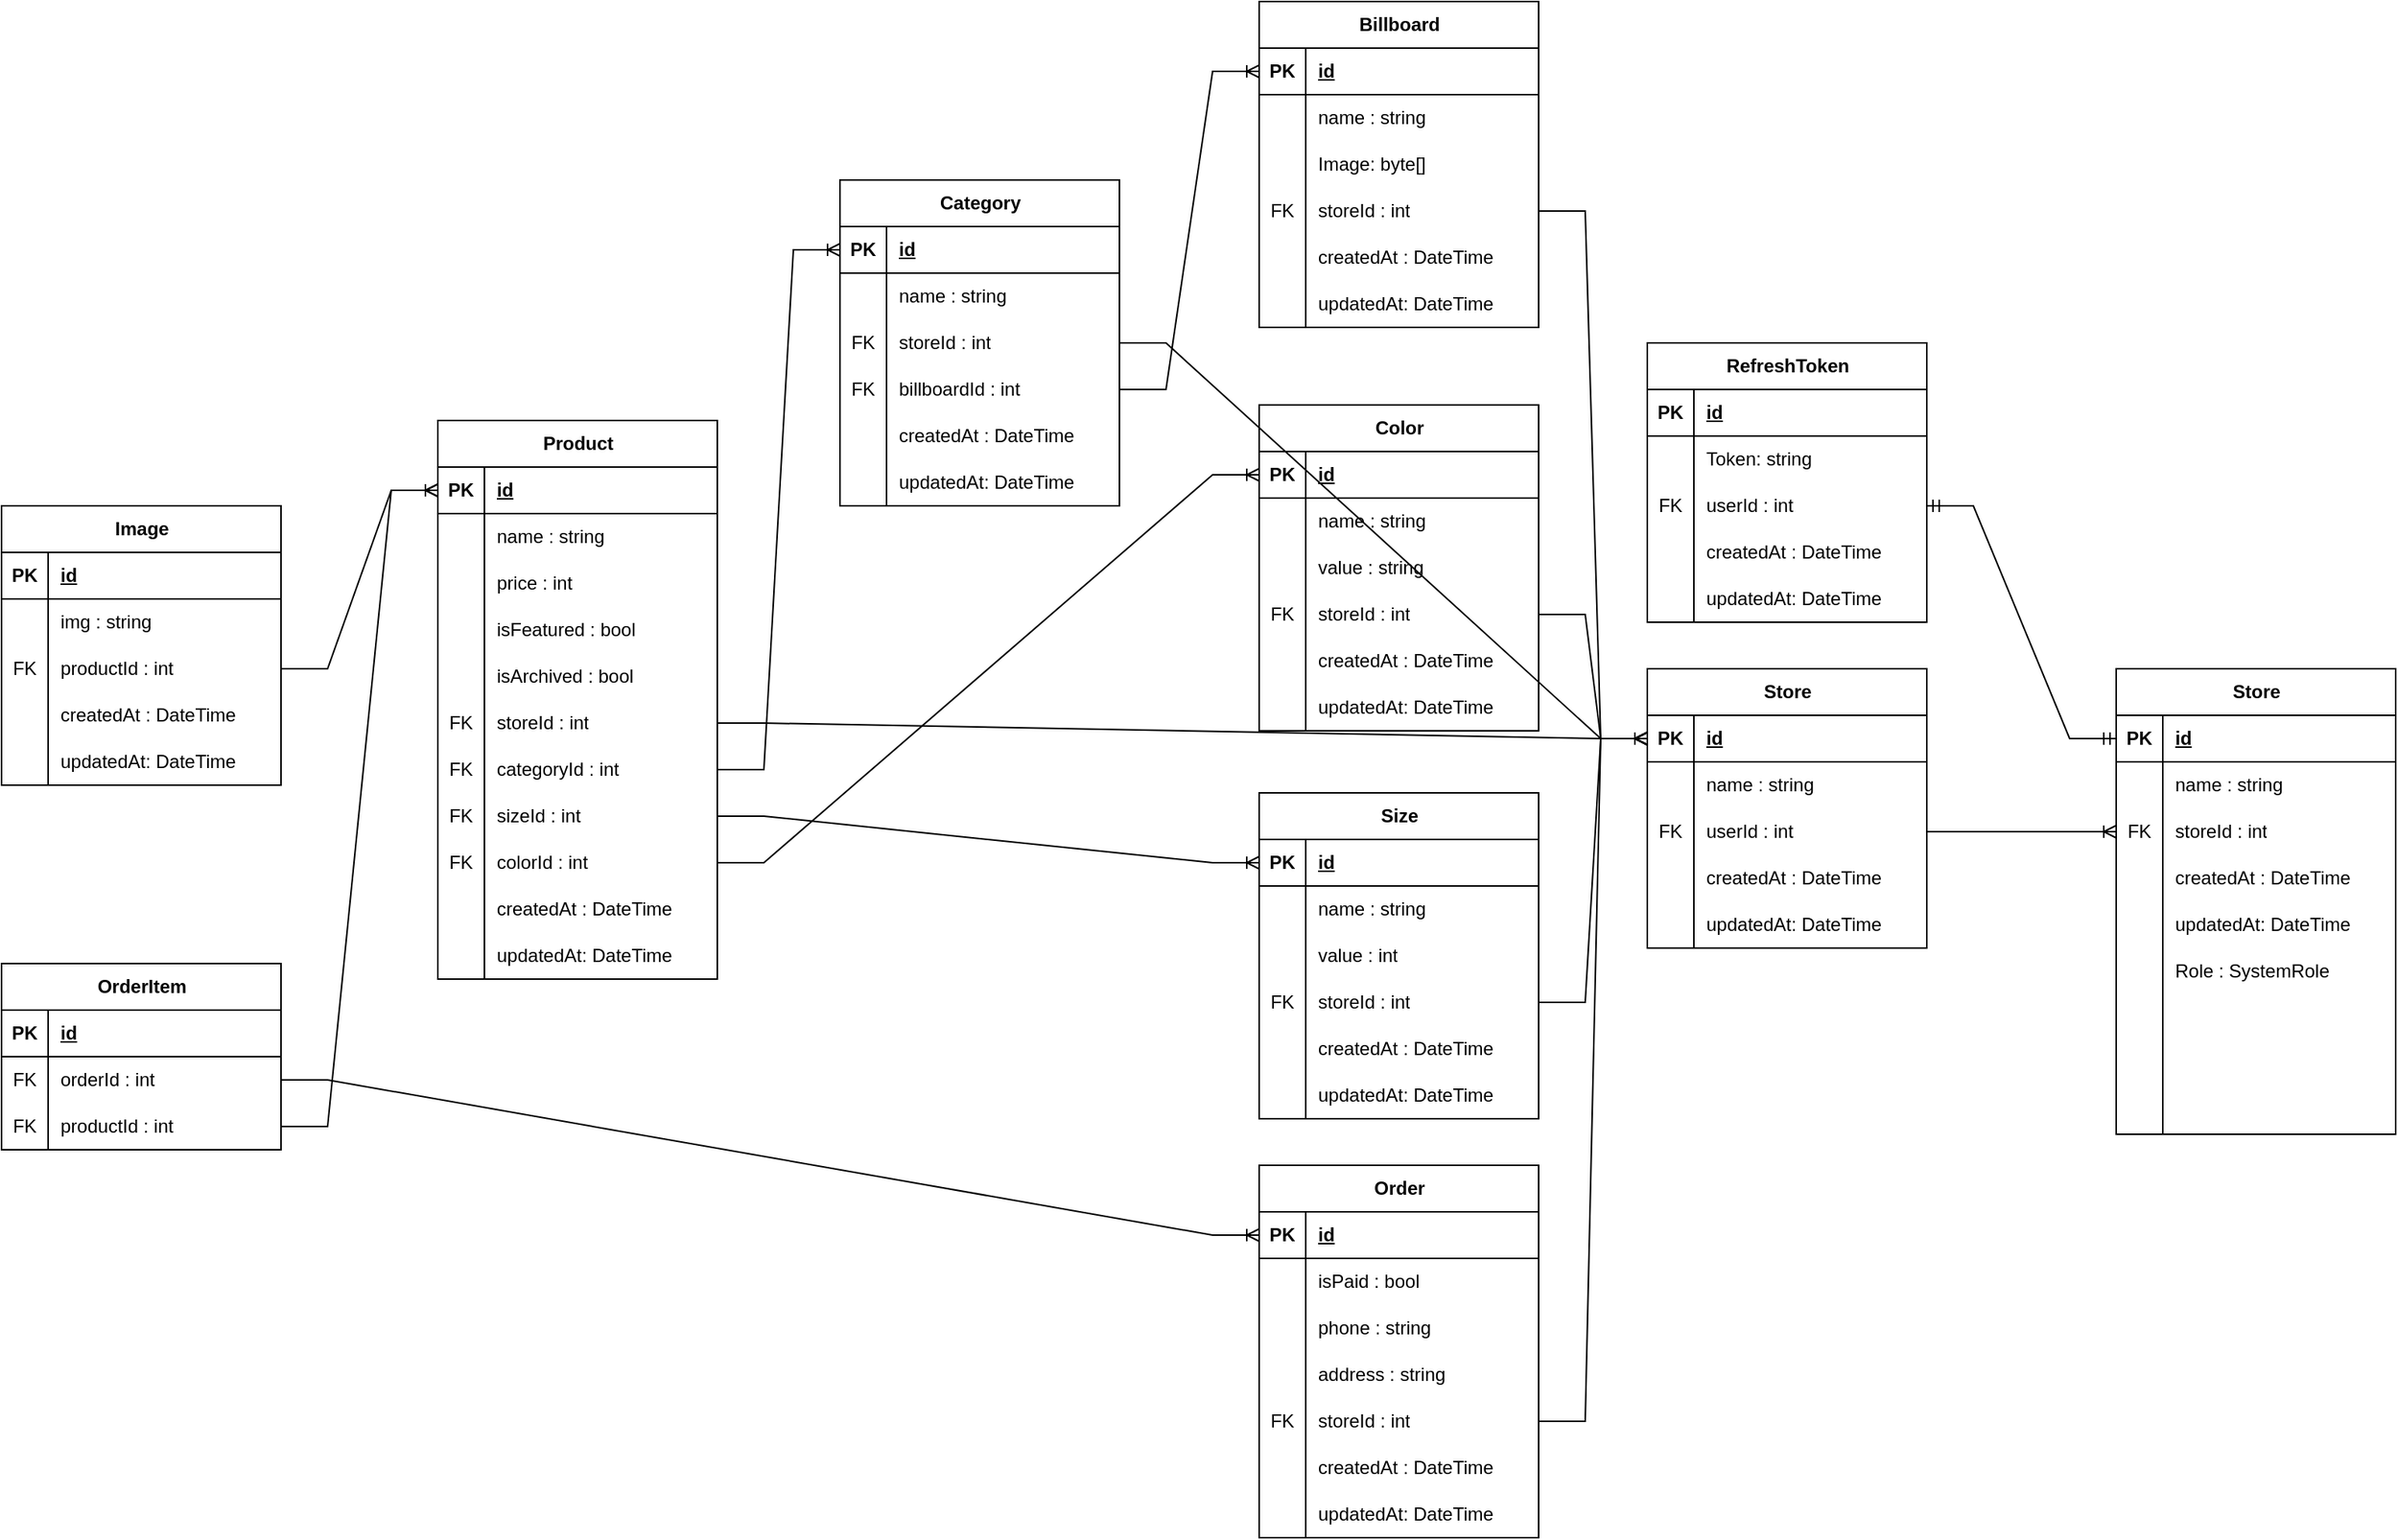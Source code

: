 <mxfile version="25.0.3">
  <diagram name="Page-1" id="64hGtBvla85WCMEzCxOg">
    <mxGraphModel dx="1871" dy="991" grid="1" gridSize="10" guides="1" tooltips="1" connect="1" arrows="1" fold="1" page="1" pageScale="1" pageWidth="827" pageHeight="1169" math="0" shadow="0">
      <root>
        <mxCell id="0" />
        <mxCell id="1" parent="0" />
        <mxCell id="dNqMpZDalNObWR66crBf-6" value="Product" style="shape=table;startSize=30;container=1;collapsible=1;childLayout=tableLayout;fixedRows=1;rowLines=0;fontStyle=1;align=center;resizeLast=1;html=1;" vertex="1" parent="1">
          <mxGeometry x="351" y="350" width="180" height="360" as="geometry">
            <mxRectangle x="350" y="350" width="70" height="30" as="alternateBounds" />
          </mxGeometry>
        </mxCell>
        <mxCell id="dNqMpZDalNObWR66crBf-7" value="" style="shape=tableRow;horizontal=0;startSize=0;swimlaneHead=0;swimlaneBody=0;fillColor=none;collapsible=0;dropTarget=0;points=[[0,0.5],[1,0.5]];portConstraint=eastwest;top=0;left=0;right=0;bottom=1;" vertex="1" parent="dNqMpZDalNObWR66crBf-6">
          <mxGeometry y="30" width="180" height="30" as="geometry" />
        </mxCell>
        <mxCell id="dNqMpZDalNObWR66crBf-8" value="PK" style="shape=partialRectangle;connectable=0;fillColor=none;top=0;left=0;bottom=0;right=0;fontStyle=1;overflow=hidden;whiteSpace=wrap;html=1;" vertex="1" parent="dNqMpZDalNObWR66crBf-7">
          <mxGeometry width="30" height="30" as="geometry">
            <mxRectangle width="30" height="30" as="alternateBounds" />
          </mxGeometry>
        </mxCell>
        <mxCell id="dNqMpZDalNObWR66crBf-9" value="id" style="shape=partialRectangle;connectable=0;fillColor=none;top=0;left=0;bottom=0;right=0;align=left;spacingLeft=6;fontStyle=5;overflow=hidden;whiteSpace=wrap;html=1;" vertex="1" parent="dNqMpZDalNObWR66crBf-7">
          <mxGeometry x="30" width="150" height="30" as="geometry">
            <mxRectangle width="150" height="30" as="alternateBounds" />
          </mxGeometry>
        </mxCell>
        <mxCell id="dNqMpZDalNObWR66crBf-10" value="" style="shape=tableRow;horizontal=0;startSize=0;swimlaneHead=0;swimlaneBody=0;fillColor=none;collapsible=0;dropTarget=0;points=[[0,0.5],[1,0.5]];portConstraint=eastwest;top=0;left=0;right=0;bottom=0;" vertex="1" parent="dNqMpZDalNObWR66crBf-6">
          <mxGeometry y="60" width="180" height="30" as="geometry" />
        </mxCell>
        <mxCell id="dNqMpZDalNObWR66crBf-11" value="" style="shape=partialRectangle;connectable=0;fillColor=none;top=0;left=0;bottom=0;right=0;editable=1;overflow=hidden;whiteSpace=wrap;html=1;" vertex="1" parent="dNqMpZDalNObWR66crBf-10">
          <mxGeometry width="30" height="30" as="geometry">
            <mxRectangle width="30" height="30" as="alternateBounds" />
          </mxGeometry>
        </mxCell>
        <mxCell id="dNqMpZDalNObWR66crBf-12" value="name : string" style="shape=partialRectangle;connectable=0;fillColor=none;top=0;left=0;bottom=0;right=0;align=left;spacingLeft=6;overflow=hidden;whiteSpace=wrap;html=1;" vertex="1" parent="dNqMpZDalNObWR66crBf-10">
          <mxGeometry x="30" width="150" height="30" as="geometry">
            <mxRectangle width="150" height="30" as="alternateBounds" />
          </mxGeometry>
        </mxCell>
        <mxCell id="dNqMpZDalNObWR66crBf-13" value="" style="shape=tableRow;horizontal=0;startSize=0;swimlaneHead=0;swimlaneBody=0;fillColor=none;collapsible=0;dropTarget=0;points=[[0,0.5],[1,0.5]];portConstraint=eastwest;top=0;left=0;right=0;bottom=0;" vertex="1" parent="dNqMpZDalNObWR66crBf-6">
          <mxGeometry y="90" width="180" height="30" as="geometry" />
        </mxCell>
        <mxCell id="dNqMpZDalNObWR66crBf-14" value="" style="shape=partialRectangle;connectable=0;fillColor=none;top=0;left=0;bottom=0;right=0;editable=1;overflow=hidden;whiteSpace=wrap;html=1;" vertex="1" parent="dNqMpZDalNObWR66crBf-13">
          <mxGeometry width="30" height="30" as="geometry">
            <mxRectangle width="30" height="30" as="alternateBounds" />
          </mxGeometry>
        </mxCell>
        <mxCell id="dNqMpZDalNObWR66crBf-15" value="price : int" style="shape=partialRectangle;connectable=0;fillColor=none;top=0;left=0;bottom=0;right=0;align=left;spacingLeft=6;overflow=hidden;whiteSpace=wrap;html=1;" vertex="1" parent="dNqMpZDalNObWR66crBf-13">
          <mxGeometry x="30" width="150" height="30" as="geometry">
            <mxRectangle width="150" height="30" as="alternateBounds" />
          </mxGeometry>
        </mxCell>
        <mxCell id="dNqMpZDalNObWR66crBf-16" value="" style="shape=tableRow;horizontal=0;startSize=0;swimlaneHead=0;swimlaneBody=0;fillColor=none;collapsible=0;dropTarget=0;points=[[0,0.5],[1,0.5]];portConstraint=eastwest;top=0;left=0;right=0;bottom=0;" vertex="1" parent="dNqMpZDalNObWR66crBf-6">
          <mxGeometry y="120" width="180" height="30" as="geometry" />
        </mxCell>
        <mxCell id="dNqMpZDalNObWR66crBf-17" value="" style="shape=partialRectangle;connectable=0;fillColor=none;top=0;left=0;bottom=0;right=0;editable=1;overflow=hidden;whiteSpace=wrap;html=1;" vertex="1" parent="dNqMpZDalNObWR66crBf-16">
          <mxGeometry width="30" height="30" as="geometry">
            <mxRectangle width="30" height="30" as="alternateBounds" />
          </mxGeometry>
        </mxCell>
        <mxCell id="dNqMpZDalNObWR66crBf-18" value="isFeatured : bool" style="shape=partialRectangle;connectable=0;fillColor=none;top=0;left=0;bottom=0;right=0;align=left;spacingLeft=6;overflow=hidden;whiteSpace=wrap;html=1;" vertex="1" parent="dNqMpZDalNObWR66crBf-16">
          <mxGeometry x="30" width="150" height="30" as="geometry">
            <mxRectangle width="150" height="30" as="alternateBounds" />
          </mxGeometry>
        </mxCell>
        <mxCell id="dNqMpZDalNObWR66crBf-36" style="shape=tableRow;horizontal=0;startSize=0;swimlaneHead=0;swimlaneBody=0;fillColor=none;collapsible=0;dropTarget=0;points=[[0,0.5],[1,0.5]];portConstraint=eastwest;top=0;left=0;right=0;bottom=0;" vertex="1" parent="dNqMpZDalNObWR66crBf-6">
          <mxGeometry y="150" width="180" height="30" as="geometry" />
        </mxCell>
        <mxCell id="dNqMpZDalNObWR66crBf-37" style="shape=partialRectangle;connectable=0;fillColor=none;top=0;left=0;bottom=0;right=0;editable=1;overflow=hidden;whiteSpace=wrap;html=1;" vertex="1" parent="dNqMpZDalNObWR66crBf-36">
          <mxGeometry width="30" height="30" as="geometry">
            <mxRectangle width="30" height="30" as="alternateBounds" />
          </mxGeometry>
        </mxCell>
        <mxCell id="dNqMpZDalNObWR66crBf-38" value="isArchived : bool" style="shape=partialRectangle;connectable=0;fillColor=none;top=0;left=0;bottom=0;right=0;align=left;spacingLeft=6;overflow=hidden;whiteSpace=wrap;html=1;" vertex="1" parent="dNqMpZDalNObWR66crBf-36">
          <mxGeometry x="30" width="150" height="30" as="geometry">
            <mxRectangle width="150" height="30" as="alternateBounds" />
          </mxGeometry>
        </mxCell>
        <mxCell id="dNqMpZDalNObWR66crBf-39" style="shape=tableRow;horizontal=0;startSize=0;swimlaneHead=0;swimlaneBody=0;fillColor=none;collapsible=0;dropTarget=0;points=[[0,0.5],[1,0.5]];portConstraint=eastwest;top=0;left=0;right=0;bottom=0;" vertex="1" parent="dNqMpZDalNObWR66crBf-6">
          <mxGeometry y="180" width="180" height="30" as="geometry" />
        </mxCell>
        <mxCell id="dNqMpZDalNObWR66crBf-40" value="FK" style="shape=partialRectangle;connectable=0;fillColor=none;top=0;left=0;bottom=0;right=0;editable=1;overflow=hidden;whiteSpace=wrap;html=1;" vertex="1" parent="dNqMpZDalNObWR66crBf-39">
          <mxGeometry width="30" height="30" as="geometry">
            <mxRectangle width="30" height="30" as="alternateBounds" />
          </mxGeometry>
        </mxCell>
        <mxCell id="dNqMpZDalNObWR66crBf-41" value="storeId : int" style="shape=partialRectangle;connectable=0;fillColor=none;top=0;left=0;bottom=0;right=0;align=left;spacingLeft=6;overflow=hidden;whiteSpace=wrap;html=1;" vertex="1" parent="dNqMpZDalNObWR66crBf-39">
          <mxGeometry x="30" width="150" height="30" as="geometry">
            <mxRectangle width="150" height="30" as="alternateBounds" />
          </mxGeometry>
        </mxCell>
        <mxCell id="dNqMpZDalNObWR66crBf-42" style="shape=tableRow;horizontal=0;startSize=0;swimlaneHead=0;swimlaneBody=0;fillColor=none;collapsible=0;dropTarget=0;points=[[0,0.5],[1,0.5]];portConstraint=eastwest;top=0;left=0;right=0;bottom=0;" vertex="1" parent="dNqMpZDalNObWR66crBf-6">
          <mxGeometry y="210" width="180" height="30" as="geometry" />
        </mxCell>
        <mxCell id="dNqMpZDalNObWR66crBf-43" value="FK" style="shape=partialRectangle;connectable=0;fillColor=none;top=0;left=0;bottom=0;right=0;editable=1;overflow=hidden;whiteSpace=wrap;html=1;" vertex="1" parent="dNqMpZDalNObWR66crBf-42">
          <mxGeometry width="30" height="30" as="geometry">
            <mxRectangle width="30" height="30" as="alternateBounds" />
          </mxGeometry>
        </mxCell>
        <mxCell id="dNqMpZDalNObWR66crBf-44" value="categoryId : int" style="shape=partialRectangle;connectable=0;fillColor=none;top=0;left=0;bottom=0;right=0;align=left;spacingLeft=6;overflow=hidden;whiteSpace=wrap;html=1;" vertex="1" parent="dNqMpZDalNObWR66crBf-42">
          <mxGeometry x="30" width="150" height="30" as="geometry">
            <mxRectangle width="150" height="30" as="alternateBounds" />
          </mxGeometry>
        </mxCell>
        <mxCell id="dNqMpZDalNObWR66crBf-45" style="shape=tableRow;horizontal=0;startSize=0;swimlaneHead=0;swimlaneBody=0;fillColor=none;collapsible=0;dropTarget=0;points=[[0,0.5],[1,0.5]];portConstraint=eastwest;top=0;left=0;right=0;bottom=0;" vertex="1" parent="dNqMpZDalNObWR66crBf-6">
          <mxGeometry y="240" width="180" height="30" as="geometry" />
        </mxCell>
        <mxCell id="dNqMpZDalNObWR66crBf-46" value="FK" style="shape=partialRectangle;connectable=0;fillColor=none;top=0;left=0;bottom=0;right=0;editable=1;overflow=hidden;whiteSpace=wrap;html=1;" vertex="1" parent="dNqMpZDalNObWR66crBf-45">
          <mxGeometry width="30" height="30" as="geometry">
            <mxRectangle width="30" height="30" as="alternateBounds" />
          </mxGeometry>
        </mxCell>
        <mxCell id="dNqMpZDalNObWR66crBf-47" value="sizeId : int" style="shape=partialRectangle;connectable=0;fillColor=none;top=0;left=0;bottom=0;right=0;align=left;spacingLeft=6;overflow=hidden;whiteSpace=wrap;html=1;" vertex="1" parent="dNqMpZDalNObWR66crBf-45">
          <mxGeometry x="30" width="150" height="30" as="geometry">
            <mxRectangle width="150" height="30" as="alternateBounds" />
          </mxGeometry>
        </mxCell>
        <mxCell id="dNqMpZDalNObWR66crBf-48" style="shape=tableRow;horizontal=0;startSize=0;swimlaneHead=0;swimlaneBody=0;fillColor=none;collapsible=0;dropTarget=0;points=[[0,0.5],[1,0.5]];portConstraint=eastwest;top=0;left=0;right=0;bottom=0;" vertex="1" parent="dNqMpZDalNObWR66crBf-6">
          <mxGeometry y="270" width="180" height="30" as="geometry" />
        </mxCell>
        <mxCell id="dNqMpZDalNObWR66crBf-49" value="FK" style="shape=partialRectangle;connectable=0;fillColor=none;top=0;left=0;bottom=0;right=0;editable=1;overflow=hidden;whiteSpace=wrap;html=1;" vertex="1" parent="dNqMpZDalNObWR66crBf-48">
          <mxGeometry width="30" height="30" as="geometry">
            <mxRectangle width="30" height="30" as="alternateBounds" />
          </mxGeometry>
        </mxCell>
        <mxCell id="dNqMpZDalNObWR66crBf-50" value="colorId : int" style="shape=partialRectangle;connectable=0;fillColor=none;top=0;left=0;bottom=0;right=0;align=left;spacingLeft=6;overflow=hidden;whiteSpace=wrap;html=1;" vertex="1" parent="dNqMpZDalNObWR66crBf-48">
          <mxGeometry x="30" width="150" height="30" as="geometry">
            <mxRectangle width="150" height="30" as="alternateBounds" />
          </mxGeometry>
        </mxCell>
        <mxCell id="dNqMpZDalNObWR66crBf-51" style="shape=tableRow;horizontal=0;startSize=0;swimlaneHead=0;swimlaneBody=0;fillColor=none;collapsible=0;dropTarget=0;points=[[0,0.5],[1,0.5]];portConstraint=eastwest;top=0;left=0;right=0;bottom=0;" vertex="1" parent="dNqMpZDalNObWR66crBf-6">
          <mxGeometry y="300" width="180" height="30" as="geometry" />
        </mxCell>
        <mxCell id="dNqMpZDalNObWR66crBf-52" value="" style="shape=partialRectangle;connectable=0;fillColor=none;top=0;left=0;bottom=0;right=0;editable=1;overflow=hidden;whiteSpace=wrap;html=1;" vertex="1" parent="dNqMpZDalNObWR66crBf-51">
          <mxGeometry width="30" height="30" as="geometry">
            <mxRectangle width="30" height="30" as="alternateBounds" />
          </mxGeometry>
        </mxCell>
        <mxCell id="dNqMpZDalNObWR66crBf-53" value="createdAt : DateTime" style="shape=partialRectangle;connectable=0;fillColor=none;top=0;left=0;bottom=0;right=0;align=left;spacingLeft=6;overflow=hidden;whiteSpace=wrap;html=1;" vertex="1" parent="dNqMpZDalNObWR66crBf-51">
          <mxGeometry x="30" width="150" height="30" as="geometry">
            <mxRectangle width="150" height="30" as="alternateBounds" />
          </mxGeometry>
        </mxCell>
        <mxCell id="dNqMpZDalNObWR66crBf-54" style="shape=tableRow;horizontal=0;startSize=0;swimlaneHead=0;swimlaneBody=0;fillColor=none;collapsible=0;dropTarget=0;points=[[0,0.5],[1,0.5]];portConstraint=eastwest;top=0;left=0;right=0;bottom=0;" vertex="1" parent="dNqMpZDalNObWR66crBf-6">
          <mxGeometry y="330" width="180" height="30" as="geometry" />
        </mxCell>
        <mxCell id="dNqMpZDalNObWR66crBf-55" style="shape=partialRectangle;connectable=0;fillColor=none;top=0;left=0;bottom=0;right=0;editable=1;overflow=hidden;whiteSpace=wrap;html=1;" vertex="1" parent="dNqMpZDalNObWR66crBf-54">
          <mxGeometry width="30" height="30" as="geometry">
            <mxRectangle width="30" height="30" as="alternateBounds" />
          </mxGeometry>
        </mxCell>
        <mxCell id="dNqMpZDalNObWR66crBf-56" value="updatedAt: DateTime" style="shape=partialRectangle;connectable=0;fillColor=none;top=0;left=0;bottom=0;right=0;align=left;spacingLeft=6;overflow=hidden;whiteSpace=wrap;html=1;" vertex="1" parent="dNqMpZDalNObWR66crBf-54">
          <mxGeometry x="30" width="150" height="30" as="geometry">
            <mxRectangle width="150" height="30" as="alternateBounds" />
          </mxGeometry>
        </mxCell>
        <mxCell id="dNqMpZDalNObWR66crBf-60" value="Image" style="shape=table;startSize=30;container=1;collapsible=1;childLayout=tableLayout;fixedRows=1;rowLines=0;fontStyle=1;align=center;resizeLast=1;html=1;" vertex="1" parent="1">
          <mxGeometry x="70" y="405" width="180" height="180" as="geometry" />
        </mxCell>
        <mxCell id="dNqMpZDalNObWR66crBf-61" value="" style="shape=tableRow;horizontal=0;startSize=0;swimlaneHead=0;swimlaneBody=0;fillColor=none;collapsible=0;dropTarget=0;points=[[0,0.5],[1,0.5]];portConstraint=eastwest;top=0;left=0;right=0;bottom=1;" vertex="1" parent="dNqMpZDalNObWR66crBf-60">
          <mxGeometry y="30" width="180" height="30" as="geometry" />
        </mxCell>
        <mxCell id="dNqMpZDalNObWR66crBf-62" value="PK" style="shape=partialRectangle;connectable=0;fillColor=none;top=0;left=0;bottom=0;right=0;fontStyle=1;overflow=hidden;whiteSpace=wrap;html=1;" vertex="1" parent="dNqMpZDalNObWR66crBf-61">
          <mxGeometry width="30" height="30" as="geometry">
            <mxRectangle width="30" height="30" as="alternateBounds" />
          </mxGeometry>
        </mxCell>
        <mxCell id="dNqMpZDalNObWR66crBf-63" value="id" style="shape=partialRectangle;connectable=0;fillColor=none;top=0;left=0;bottom=0;right=0;align=left;spacingLeft=6;fontStyle=5;overflow=hidden;whiteSpace=wrap;html=1;" vertex="1" parent="dNqMpZDalNObWR66crBf-61">
          <mxGeometry x="30" width="150" height="30" as="geometry">
            <mxRectangle width="150" height="30" as="alternateBounds" />
          </mxGeometry>
        </mxCell>
        <mxCell id="dNqMpZDalNObWR66crBf-64" value="" style="shape=tableRow;horizontal=0;startSize=0;swimlaneHead=0;swimlaneBody=0;fillColor=none;collapsible=0;dropTarget=0;points=[[0,0.5],[1,0.5]];portConstraint=eastwest;top=0;left=0;right=0;bottom=0;" vertex="1" parent="dNqMpZDalNObWR66crBf-60">
          <mxGeometry y="60" width="180" height="30" as="geometry" />
        </mxCell>
        <mxCell id="dNqMpZDalNObWR66crBf-65" value="" style="shape=partialRectangle;connectable=0;fillColor=none;top=0;left=0;bottom=0;right=0;editable=1;overflow=hidden;whiteSpace=wrap;html=1;" vertex="1" parent="dNqMpZDalNObWR66crBf-64">
          <mxGeometry width="30" height="30" as="geometry">
            <mxRectangle width="30" height="30" as="alternateBounds" />
          </mxGeometry>
        </mxCell>
        <mxCell id="dNqMpZDalNObWR66crBf-66" value="img : string" style="shape=partialRectangle;connectable=0;fillColor=none;top=0;left=0;bottom=0;right=0;align=left;spacingLeft=6;overflow=hidden;whiteSpace=wrap;html=1;" vertex="1" parent="dNqMpZDalNObWR66crBf-64">
          <mxGeometry x="30" width="150" height="30" as="geometry">
            <mxRectangle width="150" height="30" as="alternateBounds" />
          </mxGeometry>
        </mxCell>
        <mxCell id="dNqMpZDalNObWR66crBf-67" value="" style="shape=tableRow;horizontal=0;startSize=0;swimlaneHead=0;swimlaneBody=0;fillColor=none;collapsible=0;dropTarget=0;points=[[0,0.5],[1,0.5]];portConstraint=eastwest;top=0;left=0;right=0;bottom=0;" vertex="1" parent="dNqMpZDalNObWR66crBf-60">
          <mxGeometry y="90" width="180" height="30" as="geometry" />
        </mxCell>
        <mxCell id="dNqMpZDalNObWR66crBf-68" value="FK" style="shape=partialRectangle;connectable=0;fillColor=none;top=0;left=0;bottom=0;right=0;editable=1;overflow=hidden;whiteSpace=wrap;html=1;" vertex="1" parent="dNqMpZDalNObWR66crBf-67">
          <mxGeometry width="30" height="30" as="geometry">
            <mxRectangle width="30" height="30" as="alternateBounds" />
          </mxGeometry>
        </mxCell>
        <mxCell id="dNqMpZDalNObWR66crBf-69" value="productId : int" style="shape=partialRectangle;connectable=0;fillColor=none;top=0;left=0;bottom=0;right=0;align=left;spacingLeft=6;overflow=hidden;whiteSpace=wrap;html=1;" vertex="1" parent="dNqMpZDalNObWR66crBf-67">
          <mxGeometry x="30" width="150" height="30" as="geometry">
            <mxRectangle width="150" height="30" as="alternateBounds" />
          </mxGeometry>
        </mxCell>
        <mxCell id="dNqMpZDalNObWR66crBf-70" value="" style="shape=tableRow;horizontal=0;startSize=0;swimlaneHead=0;swimlaneBody=0;fillColor=none;collapsible=0;dropTarget=0;points=[[0,0.5],[1,0.5]];portConstraint=eastwest;top=0;left=0;right=0;bottom=0;" vertex="1" parent="dNqMpZDalNObWR66crBf-60">
          <mxGeometry y="120" width="180" height="30" as="geometry" />
        </mxCell>
        <mxCell id="dNqMpZDalNObWR66crBf-71" value="" style="shape=partialRectangle;connectable=0;fillColor=none;top=0;left=0;bottom=0;right=0;editable=1;overflow=hidden;whiteSpace=wrap;html=1;" vertex="1" parent="dNqMpZDalNObWR66crBf-70">
          <mxGeometry width="30" height="30" as="geometry">
            <mxRectangle width="30" height="30" as="alternateBounds" />
          </mxGeometry>
        </mxCell>
        <mxCell id="dNqMpZDalNObWR66crBf-72" value="createdAt : DateTime" style="shape=partialRectangle;connectable=0;fillColor=none;top=0;left=0;bottom=0;right=0;align=left;spacingLeft=6;overflow=hidden;whiteSpace=wrap;html=1;" vertex="1" parent="dNqMpZDalNObWR66crBf-70">
          <mxGeometry x="30" width="150" height="30" as="geometry">
            <mxRectangle width="150" height="30" as="alternateBounds" />
          </mxGeometry>
        </mxCell>
        <mxCell id="dNqMpZDalNObWR66crBf-73" style="shape=tableRow;horizontal=0;startSize=0;swimlaneHead=0;swimlaneBody=0;fillColor=none;collapsible=0;dropTarget=0;points=[[0,0.5],[1,0.5]];portConstraint=eastwest;top=0;left=0;right=0;bottom=0;" vertex="1" parent="dNqMpZDalNObWR66crBf-60">
          <mxGeometry y="150" width="180" height="30" as="geometry" />
        </mxCell>
        <mxCell id="dNqMpZDalNObWR66crBf-74" style="shape=partialRectangle;connectable=0;fillColor=none;top=0;left=0;bottom=0;right=0;editable=1;overflow=hidden;whiteSpace=wrap;html=1;" vertex="1" parent="dNqMpZDalNObWR66crBf-73">
          <mxGeometry width="30" height="30" as="geometry">
            <mxRectangle width="30" height="30" as="alternateBounds" />
          </mxGeometry>
        </mxCell>
        <mxCell id="dNqMpZDalNObWR66crBf-75" value="updatedAt: DateTime" style="shape=partialRectangle;connectable=0;fillColor=none;top=0;left=0;bottom=0;right=0;align=left;spacingLeft=6;overflow=hidden;whiteSpace=wrap;html=1;" vertex="1" parent="dNqMpZDalNObWR66crBf-73">
          <mxGeometry x="30" width="150" height="30" as="geometry">
            <mxRectangle width="150" height="30" as="alternateBounds" />
          </mxGeometry>
        </mxCell>
        <mxCell id="dNqMpZDalNObWR66crBf-76" value="" style="edgeStyle=entityRelationEdgeStyle;fontSize=12;html=1;endArrow=ERoneToMany;rounded=0;exitX=1;exitY=0.5;exitDx=0;exitDy=0;entryX=0;entryY=0.5;entryDx=0;entryDy=0;" edge="1" parent="1" source="dNqMpZDalNObWR66crBf-67" target="dNqMpZDalNObWR66crBf-7">
          <mxGeometry width="100" height="100" relative="1" as="geometry">
            <mxPoint x="230" y="620" as="sourcePoint" />
            <mxPoint x="330" y="520" as="targetPoint" />
            <Array as="points">
              <mxPoint x="290" y="480" />
              <mxPoint x="300" y="485" />
            </Array>
          </mxGeometry>
        </mxCell>
        <mxCell id="dNqMpZDalNObWR66crBf-77" value="OrderItem" style="shape=table;startSize=30;container=1;collapsible=1;childLayout=tableLayout;fixedRows=1;rowLines=0;fontStyle=1;align=center;resizeLast=1;html=1;" vertex="1" parent="1">
          <mxGeometry x="70" y="700" width="180" height="120" as="geometry" />
        </mxCell>
        <mxCell id="dNqMpZDalNObWR66crBf-78" value="" style="shape=tableRow;horizontal=0;startSize=0;swimlaneHead=0;swimlaneBody=0;fillColor=none;collapsible=0;dropTarget=0;points=[[0,0.5],[1,0.5]];portConstraint=eastwest;top=0;left=0;right=0;bottom=1;" vertex="1" parent="dNqMpZDalNObWR66crBf-77">
          <mxGeometry y="30" width="180" height="30" as="geometry" />
        </mxCell>
        <mxCell id="dNqMpZDalNObWR66crBf-79" value="PK" style="shape=partialRectangle;connectable=0;fillColor=none;top=0;left=0;bottom=0;right=0;fontStyle=1;overflow=hidden;whiteSpace=wrap;html=1;" vertex="1" parent="dNqMpZDalNObWR66crBf-78">
          <mxGeometry width="30" height="30" as="geometry">
            <mxRectangle width="30" height="30" as="alternateBounds" />
          </mxGeometry>
        </mxCell>
        <mxCell id="dNqMpZDalNObWR66crBf-80" value="id" style="shape=partialRectangle;connectable=0;fillColor=none;top=0;left=0;bottom=0;right=0;align=left;spacingLeft=6;fontStyle=5;overflow=hidden;whiteSpace=wrap;html=1;" vertex="1" parent="dNqMpZDalNObWR66crBf-78">
          <mxGeometry x="30" width="150" height="30" as="geometry">
            <mxRectangle width="150" height="30" as="alternateBounds" />
          </mxGeometry>
        </mxCell>
        <mxCell id="dNqMpZDalNObWR66crBf-81" value="" style="shape=tableRow;horizontal=0;startSize=0;swimlaneHead=0;swimlaneBody=0;fillColor=none;collapsible=0;dropTarget=0;points=[[0,0.5],[1,0.5]];portConstraint=eastwest;top=0;left=0;right=0;bottom=0;" vertex="1" parent="dNqMpZDalNObWR66crBf-77">
          <mxGeometry y="60" width="180" height="30" as="geometry" />
        </mxCell>
        <mxCell id="dNqMpZDalNObWR66crBf-82" value="FK" style="shape=partialRectangle;connectable=0;fillColor=none;top=0;left=0;bottom=0;right=0;editable=1;overflow=hidden;whiteSpace=wrap;html=1;" vertex="1" parent="dNqMpZDalNObWR66crBf-81">
          <mxGeometry width="30" height="30" as="geometry">
            <mxRectangle width="30" height="30" as="alternateBounds" />
          </mxGeometry>
        </mxCell>
        <mxCell id="dNqMpZDalNObWR66crBf-83" value="orderId : int" style="shape=partialRectangle;connectable=0;fillColor=none;top=0;left=0;bottom=0;right=0;align=left;spacingLeft=6;overflow=hidden;whiteSpace=wrap;html=1;" vertex="1" parent="dNqMpZDalNObWR66crBf-81">
          <mxGeometry x="30" width="150" height="30" as="geometry">
            <mxRectangle width="150" height="30" as="alternateBounds" />
          </mxGeometry>
        </mxCell>
        <mxCell id="dNqMpZDalNObWR66crBf-84" value="" style="shape=tableRow;horizontal=0;startSize=0;swimlaneHead=0;swimlaneBody=0;fillColor=none;collapsible=0;dropTarget=0;points=[[0,0.5],[1,0.5]];portConstraint=eastwest;top=0;left=0;right=0;bottom=0;" vertex="1" parent="dNqMpZDalNObWR66crBf-77">
          <mxGeometry y="90" width="180" height="30" as="geometry" />
        </mxCell>
        <mxCell id="dNqMpZDalNObWR66crBf-85" value="FK" style="shape=partialRectangle;connectable=0;fillColor=none;top=0;left=0;bottom=0;right=0;editable=1;overflow=hidden;whiteSpace=wrap;html=1;" vertex="1" parent="dNqMpZDalNObWR66crBf-84">
          <mxGeometry width="30" height="30" as="geometry">
            <mxRectangle width="30" height="30" as="alternateBounds" />
          </mxGeometry>
        </mxCell>
        <mxCell id="dNqMpZDalNObWR66crBf-86" value="productId : int" style="shape=partialRectangle;connectable=0;fillColor=none;top=0;left=0;bottom=0;right=0;align=left;spacingLeft=6;overflow=hidden;whiteSpace=wrap;html=1;" vertex="1" parent="dNqMpZDalNObWR66crBf-84">
          <mxGeometry x="30" width="150" height="30" as="geometry">
            <mxRectangle width="150" height="30" as="alternateBounds" />
          </mxGeometry>
        </mxCell>
        <mxCell id="dNqMpZDalNObWR66crBf-90" value="" style="edgeStyle=entityRelationEdgeStyle;fontSize=12;html=1;endArrow=ERoneToMany;rounded=0;exitX=1;exitY=0.5;exitDx=0;exitDy=0;entryX=0;entryY=0.5;entryDx=0;entryDy=0;" edge="1" parent="1" source="dNqMpZDalNObWR66crBf-84" target="dNqMpZDalNObWR66crBf-7">
          <mxGeometry width="100" height="100" relative="1" as="geometry">
            <mxPoint x="260" y="495" as="sourcePoint" />
            <mxPoint x="320" y="480" as="targetPoint" />
            <Array as="points">
              <mxPoint x="300" y="490" />
              <mxPoint x="310" y="495" />
            </Array>
          </mxGeometry>
        </mxCell>
        <mxCell id="dNqMpZDalNObWR66crBf-91" value="Category" style="shape=table;startSize=30;container=1;collapsible=1;childLayout=tableLayout;fixedRows=1;rowLines=0;fontStyle=1;align=center;resizeLast=1;html=1;" vertex="1" parent="1">
          <mxGeometry x="610" y="195" width="180" height="210" as="geometry">
            <mxRectangle x="610" y="195" width="70" height="30" as="alternateBounds" />
          </mxGeometry>
        </mxCell>
        <mxCell id="dNqMpZDalNObWR66crBf-92" value="" style="shape=tableRow;horizontal=0;startSize=0;swimlaneHead=0;swimlaneBody=0;fillColor=none;collapsible=0;dropTarget=0;points=[[0,0.5],[1,0.5]];portConstraint=eastwest;top=0;left=0;right=0;bottom=1;" vertex="1" parent="dNqMpZDalNObWR66crBf-91">
          <mxGeometry y="30" width="180" height="30" as="geometry" />
        </mxCell>
        <mxCell id="dNqMpZDalNObWR66crBf-93" value="PK" style="shape=partialRectangle;connectable=0;fillColor=none;top=0;left=0;bottom=0;right=0;fontStyle=1;overflow=hidden;whiteSpace=wrap;html=1;" vertex="1" parent="dNqMpZDalNObWR66crBf-92">
          <mxGeometry width="30" height="30" as="geometry">
            <mxRectangle width="30" height="30" as="alternateBounds" />
          </mxGeometry>
        </mxCell>
        <mxCell id="dNqMpZDalNObWR66crBf-94" value="id" style="shape=partialRectangle;connectable=0;fillColor=none;top=0;left=0;bottom=0;right=0;align=left;spacingLeft=6;fontStyle=5;overflow=hidden;whiteSpace=wrap;html=1;" vertex="1" parent="dNqMpZDalNObWR66crBf-92">
          <mxGeometry x="30" width="150" height="30" as="geometry">
            <mxRectangle width="150" height="30" as="alternateBounds" />
          </mxGeometry>
        </mxCell>
        <mxCell id="dNqMpZDalNObWR66crBf-95" value="" style="shape=tableRow;horizontal=0;startSize=0;swimlaneHead=0;swimlaneBody=0;fillColor=none;collapsible=0;dropTarget=0;points=[[0,0.5],[1,0.5]];portConstraint=eastwest;top=0;left=0;right=0;bottom=0;" vertex="1" parent="dNqMpZDalNObWR66crBf-91">
          <mxGeometry y="60" width="180" height="30" as="geometry" />
        </mxCell>
        <mxCell id="dNqMpZDalNObWR66crBf-96" value="" style="shape=partialRectangle;connectable=0;fillColor=none;top=0;left=0;bottom=0;right=0;editable=1;overflow=hidden;whiteSpace=wrap;html=1;" vertex="1" parent="dNqMpZDalNObWR66crBf-95">
          <mxGeometry width="30" height="30" as="geometry">
            <mxRectangle width="30" height="30" as="alternateBounds" />
          </mxGeometry>
        </mxCell>
        <mxCell id="dNqMpZDalNObWR66crBf-97" value="name : string" style="shape=partialRectangle;connectable=0;fillColor=none;top=0;left=0;bottom=0;right=0;align=left;spacingLeft=6;overflow=hidden;whiteSpace=wrap;html=1;" vertex="1" parent="dNqMpZDalNObWR66crBf-95">
          <mxGeometry x="30" width="150" height="30" as="geometry">
            <mxRectangle width="150" height="30" as="alternateBounds" />
          </mxGeometry>
        </mxCell>
        <mxCell id="dNqMpZDalNObWR66crBf-98" value="" style="shape=tableRow;horizontal=0;startSize=0;swimlaneHead=0;swimlaneBody=0;fillColor=none;collapsible=0;dropTarget=0;points=[[0,0.5],[1,0.5]];portConstraint=eastwest;top=0;left=0;right=0;bottom=0;" vertex="1" parent="dNqMpZDalNObWR66crBf-91">
          <mxGeometry y="90" width="180" height="30" as="geometry" />
        </mxCell>
        <mxCell id="dNqMpZDalNObWR66crBf-99" value="FK" style="shape=partialRectangle;connectable=0;fillColor=none;top=0;left=0;bottom=0;right=0;editable=1;overflow=hidden;whiteSpace=wrap;html=1;" vertex="1" parent="dNqMpZDalNObWR66crBf-98">
          <mxGeometry width="30" height="30" as="geometry">
            <mxRectangle width="30" height="30" as="alternateBounds" />
          </mxGeometry>
        </mxCell>
        <mxCell id="dNqMpZDalNObWR66crBf-100" value="storeId : int" style="shape=partialRectangle;connectable=0;fillColor=none;top=0;left=0;bottom=0;right=0;align=left;spacingLeft=6;overflow=hidden;whiteSpace=wrap;html=1;" vertex="1" parent="dNqMpZDalNObWR66crBf-98">
          <mxGeometry x="30" width="150" height="30" as="geometry">
            <mxRectangle width="150" height="30" as="alternateBounds" />
          </mxGeometry>
        </mxCell>
        <mxCell id="dNqMpZDalNObWR66crBf-101" value="" style="shape=tableRow;horizontal=0;startSize=0;swimlaneHead=0;swimlaneBody=0;fillColor=none;collapsible=0;dropTarget=0;points=[[0,0.5],[1,0.5]];portConstraint=eastwest;top=0;left=0;right=0;bottom=0;" vertex="1" parent="dNqMpZDalNObWR66crBf-91">
          <mxGeometry y="120" width="180" height="30" as="geometry" />
        </mxCell>
        <mxCell id="dNqMpZDalNObWR66crBf-102" value="FK" style="shape=partialRectangle;connectable=0;fillColor=none;top=0;left=0;bottom=0;right=0;editable=1;overflow=hidden;whiteSpace=wrap;html=1;" vertex="1" parent="dNqMpZDalNObWR66crBf-101">
          <mxGeometry width="30" height="30" as="geometry">
            <mxRectangle width="30" height="30" as="alternateBounds" />
          </mxGeometry>
        </mxCell>
        <mxCell id="dNqMpZDalNObWR66crBf-103" value="billboardId : int" style="shape=partialRectangle;connectable=0;fillColor=none;top=0;left=0;bottom=0;right=0;align=left;spacingLeft=6;overflow=hidden;whiteSpace=wrap;html=1;" vertex="1" parent="dNqMpZDalNObWR66crBf-101">
          <mxGeometry x="30" width="150" height="30" as="geometry">
            <mxRectangle width="150" height="30" as="alternateBounds" />
          </mxGeometry>
        </mxCell>
        <mxCell id="dNqMpZDalNObWR66crBf-104" style="shape=tableRow;horizontal=0;startSize=0;swimlaneHead=0;swimlaneBody=0;fillColor=none;collapsible=0;dropTarget=0;points=[[0,0.5],[1,0.5]];portConstraint=eastwest;top=0;left=0;right=0;bottom=0;" vertex="1" parent="dNqMpZDalNObWR66crBf-91">
          <mxGeometry y="150" width="180" height="30" as="geometry" />
        </mxCell>
        <mxCell id="dNqMpZDalNObWR66crBf-105" style="shape=partialRectangle;connectable=0;fillColor=none;top=0;left=0;bottom=0;right=0;editable=1;overflow=hidden;whiteSpace=wrap;html=1;" vertex="1" parent="dNqMpZDalNObWR66crBf-104">
          <mxGeometry width="30" height="30" as="geometry">
            <mxRectangle width="30" height="30" as="alternateBounds" />
          </mxGeometry>
        </mxCell>
        <mxCell id="dNqMpZDalNObWR66crBf-106" value="createdAt : DateTime" style="shape=partialRectangle;connectable=0;fillColor=none;top=0;left=0;bottom=0;right=0;align=left;spacingLeft=6;overflow=hidden;whiteSpace=wrap;html=1;" vertex="1" parent="dNqMpZDalNObWR66crBf-104">
          <mxGeometry x="30" width="150" height="30" as="geometry">
            <mxRectangle width="150" height="30" as="alternateBounds" />
          </mxGeometry>
        </mxCell>
        <mxCell id="dNqMpZDalNObWR66crBf-107" style="shape=tableRow;horizontal=0;startSize=0;swimlaneHead=0;swimlaneBody=0;fillColor=none;collapsible=0;dropTarget=0;points=[[0,0.5],[1,0.5]];portConstraint=eastwest;top=0;left=0;right=0;bottom=0;" vertex="1" parent="dNqMpZDalNObWR66crBf-91">
          <mxGeometry y="180" width="180" height="30" as="geometry" />
        </mxCell>
        <mxCell id="dNqMpZDalNObWR66crBf-108" style="shape=partialRectangle;connectable=0;fillColor=none;top=0;left=0;bottom=0;right=0;editable=1;overflow=hidden;whiteSpace=wrap;html=1;" vertex="1" parent="dNqMpZDalNObWR66crBf-107">
          <mxGeometry width="30" height="30" as="geometry">
            <mxRectangle width="30" height="30" as="alternateBounds" />
          </mxGeometry>
        </mxCell>
        <mxCell id="dNqMpZDalNObWR66crBf-109" value="updatedAt: DateTime" style="shape=partialRectangle;connectable=0;fillColor=none;top=0;left=0;bottom=0;right=0;align=left;spacingLeft=6;overflow=hidden;whiteSpace=wrap;html=1;" vertex="1" parent="dNqMpZDalNObWR66crBf-107">
          <mxGeometry x="30" width="150" height="30" as="geometry">
            <mxRectangle width="150" height="30" as="alternateBounds" />
          </mxGeometry>
        </mxCell>
        <mxCell id="dNqMpZDalNObWR66crBf-110" value="" style="edgeStyle=entityRelationEdgeStyle;fontSize=12;html=1;endArrow=ERoneToMany;rounded=0;exitX=1;exitY=0.5;exitDx=0;exitDy=0;entryX=0;entryY=0.5;entryDx=0;entryDy=0;" edge="1" parent="1" source="dNqMpZDalNObWR66crBf-42" target="dNqMpZDalNObWR66crBf-92">
          <mxGeometry width="100" height="100" relative="1" as="geometry">
            <mxPoint x="550" y="560" as="sourcePoint" />
            <mxPoint x="651" y="150" as="targetPoint" />
            <Array as="points">
              <mxPoint x="600" y="245" />
              <mxPoint x="610" y="250" />
            </Array>
          </mxGeometry>
        </mxCell>
        <mxCell id="dNqMpZDalNObWR66crBf-111" value="Billboard" style="shape=table;startSize=30;container=1;collapsible=1;childLayout=tableLayout;fixedRows=1;rowLines=0;fontStyle=1;align=center;resizeLast=1;html=1;" vertex="1" parent="1">
          <mxGeometry x="880" y="80" width="180" height="210" as="geometry" />
        </mxCell>
        <mxCell id="dNqMpZDalNObWR66crBf-112" value="" style="shape=tableRow;horizontal=0;startSize=0;swimlaneHead=0;swimlaneBody=0;fillColor=none;collapsible=0;dropTarget=0;points=[[0,0.5],[1,0.5]];portConstraint=eastwest;top=0;left=0;right=0;bottom=1;" vertex="1" parent="dNqMpZDalNObWR66crBf-111">
          <mxGeometry y="30" width="180" height="30" as="geometry" />
        </mxCell>
        <mxCell id="dNqMpZDalNObWR66crBf-113" value="PK" style="shape=partialRectangle;connectable=0;fillColor=none;top=0;left=0;bottom=0;right=0;fontStyle=1;overflow=hidden;whiteSpace=wrap;html=1;" vertex="1" parent="dNqMpZDalNObWR66crBf-112">
          <mxGeometry width="30" height="30" as="geometry">
            <mxRectangle width="30" height="30" as="alternateBounds" />
          </mxGeometry>
        </mxCell>
        <mxCell id="dNqMpZDalNObWR66crBf-114" value="id" style="shape=partialRectangle;connectable=0;fillColor=none;top=0;left=0;bottom=0;right=0;align=left;spacingLeft=6;fontStyle=5;overflow=hidden;whiteSpace=wrap;html=1;" vertex="1" parent="dNqMpZDalNObWR66crBf-112">
          <mxGeometry x="30" width="150" height="30" as="geometry">
            <mxRectangle width="150" height="30" as="alternateBounds" />
          </mxGeometry>
        </mxCell>
        <mxCell id="dNqMpZDalNObWR66crBf-115" value="" style="shape=tableRow;horizontal=0;startSize=0;swimlaneHead=0;swimlaneBody=0;fillColor=none;collapsible=0;dropTarget=0;points=[[0,0.5],[1,0.5]];portConstraint=eastwest;top=0;left=0;right=0;bottom=0;" vertex="1" parent="dNqMpZDalNObWR66crBf-111">
          <mxGeometry y="60" width="180" height="30" as="geometry" />
        </mxCell>
        <mxCell id="dNqMpZDalNObWR66crBf-116" value="" style="shape=partialRectangle;connectable=0;fillColor=none;top=0;left=0;bottom=0;right=0;editable=1;overflow=hidden;whiteSpace=wrap;html=1;" vertex="1" parent="dNqMpZDalNObWR66crBf-115">
          <mxGeometry width="30" height="30" as="geometry">
            <mxRectangle width="30" height="30" as="alternateBounds" />
          </mxGeometry>
        </mxCell>
        <mxCell id="dNqMpZDalNObWR66crBf-117" value="name : string" style="shape=partialRectangle;connectable=0;fillColor=none;top=0;left=0;bottom=0;right=0;align=left;spacingLeft=6;overflow=hidden;whiteSpace=wrap;html=1;" vertex="1" parent="dNqMpZDalNObWR66crBf-115">
          <mxGeometry x="30" width="150" height="30" as="geometry">
            <mxRectangle width="150" height="30" as="alternateBounds" />
          </mxGeometry>
        </mxCell>
        <mxCell id="dNqMpZDalNObWR66crBf-118" value="" style="shape=tableRow;horizontal=0;startSize=0;swimlaneHead=0;swimlaneBody=0;fillColor=none;collapsible=0;dropTarget=0;points=[[0,0.5],[1,0.5]];portConstraint=eastwest;top=0;left=0;right=0;bottom=0;" vertex="1" parent="dNqMpZDalNObWR66crBf-111">
          <mxGeometry y="90" width="180" height="30" as="geometry" />
        </mxCell>
        <mxCell id="dNqMpZDalNObWR66crBf-119" value="" style="shape=partialRectangle;connectable=0;fillColor=none;top=0;left=0;bottom=0;right=0;editable=1;overflow=hidden;whiteSpace=wrap;html=1;" vertex="1" parent="dNqMpZDalNObWR66crBf-118">
          <mxGeometry width="30" height="30" as="geometry">
            <mxRectangle width="30" height="30" as="alternateBounds" />
          </mxGeometry>
        </mxCell>
        <mxCell id="dNqMpZDalNObWR66crBf-120" value="Image: byte[]" style="shape=partialRectangle;connectable=0;fillColor=none;top=0;left=0;bottom=0;right=0;align=left;spacingLeft=6;overflow=hidden;whiteSpace=wrap;html=1;" vertex="1" parent="dNqMpZDalNObWR66crBf-118">
          <mxGeometry x="30" width="150" height="30" as="geometry">
            <mxRectangle width="150" height="30" as="alternateBounds" />
          </mxGeometry>
        </mxCell>
        <mxCell id="dNqMpZDalNObWR66crBf-121" value="" style="shape=tableRow;horizontal=0;startSize=0;swimlaneHead=0;swimlaneBody=0;fillColor=none;collapsible=0;dropTarget=0;points=[[0,0.5],[1,0.5]];portConstraint=eastwest;top=0;left=0;right=0;bottom=0;" vertex="1" parent="dNqMpZDalNObWR66crBf-111">
          <mxGeometry y="120" width="180" height="30" as="geometry" />
        </mxCell>
        <mxCell id="dNqMpZDalNObWR66crBf-122" value="FK" style="shape=partialRectangle;connectable=0;fillColor=none;top=0;left=0;bottom=0;right=0;editable=1;overflow=hidden;whiteSpace=wrap;html=1;" vertex="1" parent="dNqMpZDalNObWR66crBf-121">
          <mxGeometry width="30" height="30" as="geometry">
            <mxRectangle width="30" height="30" as="alternateBounds" />
          </mxGeometry>
        </mxCell>
        <mxCell id="dNqMpZDalNObWR66crBf-123" value="storeId : int" style="shape=partialRectangle;connectable=0;fillColor=none;top=0;left=0;bottom=0;right=0;align=left;spacingLeft=6;overflow=hidden;whiteSpace=wrap;html=1;" vertex="1" parent="dNqMpZDalNObWR66crBf-121">
          <mxGeometry x="30" width="150" height="30" as="geometry">
            <mxRectangle width="150" height="30" as="alternateBounds" />
          </mxGeometry>
        </mxCell>
        <mxCell id="dNqMpZDalNObWR66crBf-124" style="shape=tableRow;horizontal=0;startSize=0;swimlaneHead=0;swimlaneBody=0;fillColor=none;collapsible=0;dropTarget=0;points=[[0,0.5],[1,0.5]];portConstraint=eastwest;top=0;left=0;right=0;bottom=0;" vertex="1" parent="dNqMpZDalNObWR66crBf-111">
          <mxGeometry y="150" width="180" height="30" as="geometry" />
        </mxCell>
        <mxCell id="dNqMpZDalNObWR66crBf-125" style="shape=partialRectangle;connectable=0;fillColor=none;top=0;left=0;bottom=0;right=0;editable=1;overflow=hidden;whiteSpace=wrap;html=1;" vertex="1" parent="dNqMpZDalNObWR66crBf-124">
          <mxGeometry width="30" height="30" as="geometry">
            <mxRectangle width="30" height="30" as="alternateBounds" />
          </mxGeometry>
        </mxCell>
        <mxCell id="dNqMpZDalNObWR66crBf-126" value="createdAt : DateTime" style="shape=partialRectangle;connectable=0;fillColor=none;top=0;left=0;bottom=0;right=0;align=left;spacingLeft=6;overflow=hidden;whiteSpace=wrap;html=1;" vertex="1" parent="dNqMpZDalNObWR66crBf-124">
          <mxGeometry x="30" width="150" height="30" as="geometry">
            <mxRectangle width="150" height="30" as="alternateBounds" />
          </mxGeometry>
        </mxCell>
        <mxCell id="dNqMpZDalNObWR66crBf-127" style="shape=tableRow;horizontal=0;startSize=0;swimlaneHead=0;swimlaneBody=0;fillColor=none;collapsible=0;dropTarget=0;points=[[0,0.5],[1,0.5]];portConstraint=eastwest;top=0;left=0;right=0;bottom=0;" vertex="1" parent="dNqMpZDalNObWR66crBf-111">
          <mxGeometry y="180" width="180" height="30" as="geometry" />
        </mxCell>
        <mxCell id="dNqMpZDalNObWR66crBf-128" style="shape=partialRectangle;connectable=0;fillColor=none;top=0;left=0;bottom=0;right=0;editable=1;overflow=hidden;whiteSpace=wrap;html=1;" vertex="1" parent="dNqMpZDalNObWR66crBf-127">
          <mxGeometry width="30" height="30" as="geometry">
            <mxRectangle width="30" height="30" as="alternateBounds" />
          </mxGeometry>
        </mxCell>
        <mxCell id="dNqMpZDalNObWR66crBf-129" value="updatedAt: DateTime" style="shape=partialRectangle;connectable=0;fillColor=none;top=0;left=0;bottom=0;right=0;align=left;spacingLeft=6;overflow=hidden;whiteSpace=wrap;html=1;" vertex="1" parent="dNqMpZDalNObWR66crBf-127">
          <mxGeometry x="30" width="150" height="30" as="geometry">
            <mxRectangle width="150" height="30" as="alternateBounds" />
          </mxGeometry>
        </mxCell>
        <mxCell id="dNqMpZDalNObWR66crBf-136" value="" style="edgeStyle=entityRelationEdgeStyle;fontSize=12;html=1;endArrow=ERoneToMany;rounded=0;exitX=1;exitY=0.5;exitDx=0;exitDy=0;entryX=0;entryY=0.5;entryDx=0;entryDy=0;" edge="1" parent="1" source="dNqMpZDalNObWR66crBf-101" target="dNqMpZDalNObWR66crBf-112">
          <mxGeometry width="100" height="100" relative="1" as="geometry">
            <mxPoint x="541" y="615" as="sourcePoint" />
            <mxPoint x="620" y="250" as="targetPoint" />
            <Array as="points">
              <mxPoint x="610" y="255" />
              <mxPoint x="620" y="260" />
            </Array>
          </mxGeometry>
        </mxCell>
        <mxCell id="dNqMpZDalNObWR66crBf-137" value="Color" style="shape=table;startSize=30;container=1;collapsible=1;childLayout=tableLayout;fixedRows=1;rowLines=0;fontStyle=1;align=center;resizeLast=1;html=1;" vertex="1" parent="1">
          <mxGeometry x="880" y="340" width="180" height="210" as="geometry" />
        </mxCell>
        <mxCell id="dNqMpZDalNObWR66crBf-138" value="" style="shape=tableRow;horizontal=0;startSize=0;swimlaneHead=0;swimlaneBody=0;fillColor=none;collapsible=0;dropTarget=0;points=[[0,0.5],[1,0.5]];portConstraint=eastwest;top=0;left=0;right=0;bottom=1;" vertex="1" parent="dNqMpZDalNObWR66crBf-137">
          <mxGeometry y="30" width="180" height="30" as="geometry" />
        </mxCell>
        <mxCell id="dNqMpZDalNObWR66crBf-139" value="PK" style="shape=partialRectangle;connectable=0;fillColor=none;top=0;left=0;bottom=0;right=0;fontStyle=1;overflow=hidden;whiteSpace=wrap;html=1;" vertex="1" parent="dNqMpZDalNObWR66crBf-138">
          <mxGeometry width="30" height="30" as="geometry">
            <mxRectangle width="30" height="30" as="alternateBounds" />
          </mxGeometry>
        </mxCell>
        <mxCell id="dNqMpZDalNObWR66crBf-140" value="id" style="shape=partialRectangle;connectable=0;fillColor=none;top=0;left=0;bottom=0;right=0;align=left;spacingLeft=6;fontStyle=5;overflow=hidden;whiteSpace=wrap;html=1;" vertex="1" parent="dNqMpZDalNObWR66crBf-138">
          <mxGeometry x="30" width="150" height="30" as="geometry">
            <mxRectangle width="150" height="30" as="alternateBounds" />
          </mxGeometry>
        </mxCell>
        <mxCell id="dNqMpZDalNObWR66crBf-141" value="" style="shape=tableRow;horizontal=0;startSize=0;swimlaneHead=0;swimlaneBody=0;fillColor=none;collapsible=0;dropTarget=0;points=[[0,0.5],[1,0.5]];portConstraint=eastwest;top=0;left=0;right=0;bottom=0;" vertex="1" parent="dNqMpZDalNObWR66crBf-137">
          <mxGeometry y="60" width="180" height="30" as="geometry" />
        </mxCell>
        <mxCell id="dNqMpZDalNObWR66crBf-142" value="" style="shape=partialRectangle;connectable=0;fillColor=none;top=0;left=0;bottom=0;right=0;editable=1;overflow=hidden;whiteSpace=wrap;html=1;" vertex="1" parent="dNqMpZDalNObWR66crBf-141">
          <mxGeometry width="30" height="30" as="geometry">
            <mxRectangle width="30" height="30" as="alternateBounds" />
          </mxGeometry>
        </mxCell>
        <mxCell id="dNqMpZDalNObWR66crBf-143" value="name : string" style="shape=partialRectangle;connectable=0;fillColor=none;top=0;left=0;bottom=0;right=0;align=left;spacingLeft=6;overflow=hidden;whiteSpace=wrap;html=1;" vertex="1" parent="dNqMpZDalNObWR66crBf-141">
          <mxGeometry x="30" width="150" height="30" as="geometry">
            <mxRectangle width="150" height="30" as="alternateBounds" />
          </mxGeometry>
        </mxCell>
        <mxCell id="dNqMpZDalNObWR66crBf-144" value="" style="shape=tableRow;horizontal=0;startSize=0;swimlaneHead=0;swimlaneBody=0;fillColor=none;collapsible=0;dropTarget=0;points=[[0,0.5],[1,0.5]];portConstraint=eastwest;top=0;left=0;right=0;bottom=0;" vertex="1" parent="dNqMpZDalNObWR66crBf-137">
          <mxGeometry y="90" width="180" height="30" as="geometry" />
        </mxCell>
        <mxCell id="dNqMpZDalNObWR66crBf-145" value="" style="shape=partialRectangle;connectable=0;fillColor=none;top=0;left=0;bottom=0;right=0;editable=1;overflow=hidden;whiteSpace=wrap;html=1;" vertex="1" parent="dNqMpZDalNObWR66crBf-144">
          <mxGeometry width="30" height="30" as="geometry">
            <mxRectangle width="30" height="30" as="alternateBounds" />
          </mxGeometry>
        </mxCell>
        <mxCell id="dNqMpZDalNObWR66crBf-146" value="value : string" style="shape=partialRectangle;connectable=0;fillColor=none;top=0;left=0;bottom=0;right=0;align=left;spacingLeft=6;overflow=hidden;whiteSpace=wrap;html=1;" vertex="1" parent="dNqMpZDalNObWR66crBf-144">
          <mxGeometry x="30" width="150" height="30" as="geometry">
            <mxRectangle width="150" height="30" as="alternateBounds" />
          </mxGeometry>
        </mxCell>
        <mxCell id="dNqMpZDalNObWR66crBf-147" value="" style="shape=tableRow;horizontal=0;startSize=0;swimlaneHead=0;swimlaneBody=0;fillColor=none;collapsible=0;dropTarget=0;points=[[0,0.5],[1,0.5]];portConstraint=eastwest;top=0;left=0;right=0;bottom=0;" vertex="1" parent="dNqMpZDalNObWR66crBf-137">
          <mxGeometry y="120" width="180" height="30" as="geometry" />
        </mxCell>
        <mxCell id="dNqMpZDalNObWR66crBf-148" value="FK" style="shape=partialRectangle;connectable=0;fillColor=none;top=0;left=0;bottom=0;right=0;editable=1;overflow=hidden;whiteSpace=wrap;html=1;" vertex="1" parent="dNqMpZDalNObWR66crBf-147">
          <mxGeometry width="30" height="30" as="geometry">
            <mxRectangle width="30" height="30" as="alternateBounds" />
          </mxGeometry>
        </mxCell>
        <mxCell id="dNqMpZDalNObWR66crBf-149" value="storeId : int" style="shape=partialRectangle;connectable=0;fillColor=none;top=0;left=0;bottom=0;right=0;align=left;spacingLeft=6;overflow=hidden;whiteSpace=wrap;html=1;" vertex="1" parent="dNqMpZDalNObWR66crBf-147">
          <mxGeometry x="30" width="150" height="30" as="geometry">
            <mxRectangle width="150" height="30" as="alternateBounds" />
          </mxGeometry>
        </mxCell>
        <mxCell id="dNqMpZDalNObWR66crBf-150" style="shape=tableRow;horizontal=0;startSize=0;swimlaneHead=0;swimlaneBody=0;fillColor=none;collapsible=0;dropTarget=0;points=[[0,0.5],[1,0.5]];portConstraint=eastwest;top=0;left=0;right=0;bottom=0;" vertex="1" parent="dNqMpZDalNObWR66crBf-137">
          <mxGeometry y="150" width="180" height="30" as="geometry" />
        </mxCell>
        <mxCell id="dNqMpZDalNObWR66crBf-151" style="shape=partialRectangle;connectable=0;fillColor=none;top=0;left=0;bottom=0;right=0;editable=1;overflow=hidden;whiteSpace=wrap;html=1;" vertex="1" parent="dNqMpZDalNObWR66crBf-150">
          <mxGeometry width="30" height="30" as="geometry">
            <mxRectangle width="30" height="30" as="alternateBounds" />
          </mxGeometry>
        </mxCell>
        <mxCell id="dNqMpZDalNObWR66crBf-152" value="createdAt : DateTime" style="shape=partialRectangle;connectable=0;fillColor=none;top=0;left=0;bottom=0;right=0;align=left;spacingLeft=6;overflow=hidden;whiteSpace=wrap;html=1;" vertex="1" parent="dNqMpZDalNObWR66crBf-150">
          <mxGeometry x="30" width="150" height="30" as="geometry">
            <mxRectangle width="150" height="30" as="alternateBounds" />
          </mxGeometry>
        </mxCell>
        <mxCell id="dNqMpZDalNObWR66crBf-153" style="shape=tableRow;horizontal=0;startSize=0;swimlaneHead=0;swimlaneBody=0;fillColor=none;collapsible=0;dropTarget=0;points=[[0,0.5],[1,0.5]];portConstraint=eastwest;top=0;left=0;right=0;bottom=0;" vertex="1" parent="dNqMpZDalNObWR66crBf-137">
          <mxGeometry y="180" width="180" height="30" as="geometry" />
        </mxCell>
        <mxCell id="dNqMpZDalNObWR66crBf-154" style="shape=partialRectangle;connectable=0;fillColor=none;top=0;left=0;bottom=0;right=0;editable=1;overflow=hidden;whiteSpace=wrap;html=1;" vertex="1" parent="dNqMpZDalNObWR66crBf-153">
          <mxGeometry width="30" height="30" as="geometry">
            <mxRectangle width="30" height="30" as="alternateBounds" />
          </mxGeometry>
        </mxCell>
        <mxCell id="dNqMpZDalNObWR66crBf-155" value="updatedAt: DateTime" style="shape=partialRectangle;connectable=0;fillColor=none;top=0;left=0;bottom=0;right=0;align=left;spacingLeft=6;overflow=hidden;whiteSpace=wrap;html=1;" vertex="1" parent="dNqMpZDalNObWR66crBf-153">
          <mxGeometry x="30" width="150" height="30" as="geometry">
            <mxRectangle width="150" height="30" as="alternateBounds" />
          </mxGeometry>
        </mxCell>
        <mxCell id="dNqMpZDalNObWR66crBf-156" value="" style="edgeStyle=entityRelationEdgeStyle;fontSize=12;html=1;endArrow=ERoneToMany;rounded=0;exitX=1;exitY=0.5;exitDx=0;exitDy=0;entryX=0;entryY=0.5;entryDx=0;entryDy=0;" edge="1" parent="1" source="dNqMpZDalNObWR66crBf-48" target="dNqMpZDalNObWR66crBf-138">
          <mxGeometry width="100" height="100" relative="1" as="geometry">
            <mxPoint x="541" y="615" as="sourcePoint" />
            <mxPoint x="620" y="250" as="targetPoint" />
            <Array as="points">
              <mxPoint x="610" y="255" />
              <mxPoint x="620" y="260" />
            </Array>
          </mxGeometry>
        </mxCell>
        <mxCell id="dNqMpZDalNObWR66crBf-157" value="Size" style="shape=table;startSize=30;container=1;collapsible=1;childLayout=tableLayout;fixedRows=1;rowLines=0;fontStyle=1;align=center;resizeLast=1;html=1;" vertex="1" parent="1">
          <mxGeometry x="880" y="590" width="180" height="210" as="geometry" />
        </mxCell>
        <mxCell id="dNqMpZDalNObWR66crBf-158" value="" style="shape=tableRow;horizontal=0;startSize=0;swimlaneHead=0;swimlaneBody=0;fillColor=none;collapsible=0;dropTarget=0;points=[[0,0.5],[1,0.5]];portConstraint=eastwest;top=0;left=0;right=0;bottom=1;" vertex="1" parent="dNqMpZDalNObWR66crBf-157">
          <mxGeometry y="30" width="180" height="30" as="geometry" />
        </mxCell>
        <mxCell id="dNqMpZDalNObWR66crBf-159" value="PK" style="shape=partialRectangle;connectable=0;fillColor=none;top=0;left=0;bottom=0;right=0;fontStyle=1;overflow=hidden;whiteSpace=wrap;html=1;" vertex="1" parent="dNqMpZDalNObWR66crBf-158">
          <mxGeometry width="30" height="30" as="geometry">
            <mxRectangle width="30" height="30" as="alternateBounds" />
          </mxGeometry>
        </mxCell>
        <mxCell id="dNqMpZDalNObWR66crBf-160" value="id" style="shape=partialRectangle;connectable=0;fillColor=none;top=0;left=0;bottom=0;right=0;align=left;spacingLeft=6;fontStyle=5;overflow=hidden;whiteSpace=wrap;html=1;" vertex="1" parent="dNqMpZDalNObWR66crBf-158">
          <mxGeometry x="30" width="150" height="30" as="geometry">
            <mxRectangle width="150" height="30" as="alternateBounds" />
          </mxGeometry>
        </mxCell>
        <mxCell id="dNqMpZDalNObWR66crBf-161" value="" style="shape=tableRow;horizontal=0;startSize=0;swimlaneHead=0;swimlaneBody=0;fillColor=none;collapsible=0;dropTarget=0;points=[[0,0.5],[1,0.5]];portConstraint=eastwest;top=0;left=0;right=0;bottom=0;" vertex="1" parent="dNqMpZDalNObWR66crBf-157">
          <mxGeometry y="60" width="180" height="30" as="geometry" />
        </mxCell>
        <mxCell id="dNqMpZDalNObWR66crBf-162" value="" style="shape=partialRectangle;connectable=0;fillColor=none;top=0;left=0;bottom=0;right=0;editable=1;overflow=hidden;whiteSpace=wrap;html=1;" vertex="1" parent="dNqMpZDalNObWR66crBf-161">
          <mxGeometry width="30" height="30" as="geometry">
            <mxRectangle width="30" height="30" as="alternateBounds" />
          </mxGeometry>
        </mxCell>
        <mxCell id="dNqMpZDalNObWR66crBf-163" value="name : string" style="shape=partialRectangle;connectable=0;fillColor=none;top=0;left=0;bottom=0;right=0;align=left;spacingLeft=6;overflow=hidden;whiteSpace=wrap;html=1;" vertex="1" parent="dNqMpZDalNObWR66crBf-161">
          <mxGeometry x="30" width="150" height="30" as="geometry">
            <mxRectangle width="150" height="30" as="alternateBounds" />
          </mxGeometry>
        </mxCell>
        <mxCell id="dNqMpZDalNObWR66crBf-164" value="" style="shape=tableRow;horizontal=0;startSize=0;swimlaneHead=0;swimlaneBody=0;fillColor=none;collapsible=0;dropTarget=0;points=[[0,0.5],[1,0.5]];portConstraint=eastwest;top=0;left=0;right=0;bottom=0;" vertex="1" parent="dNqMpZDalNObWR66crBf-157">
          <mxGeometry y="90" width="180" height="30" as="geometry" />
        </mxCell>
        <mxCell id="dNqMpZDalNObWR66crBf-165" value="" style="shape=partialRectangle;connectable=0;fillColor=none;top=0;left=0;bottom=0;right=0;editable=1;overflow=hidden;whiteSpace=wrap;html=1;" vertex="1" parent="dNqMpZDalNObWR66crBf-164">
          <mxGeometry width="30" height="30" as="geometry">
            <mxRectangle width="30" height="30" as="alternateBounds" />
          </mxGeometry>
        </mxCell>
        <mxCell id="dNqMpZDalNObWR66crBf-166" value="value : int" style="shape=partialRectangle;connectable=0;fillColor=none;top=0;left=0;bottom=0;right=0;align=left;spacingLeft=6;overflow=hidden;whiteSpace=wrap;html=1;" vertex="1" parent="dNqMpZDalNObWR66crBf-164">
          <mxGeometry x="30" width="150" height="30" as="geometry">
            <mxRectangle width="150" height="30" as="alternateBounds" />
          </mxGeometry>
        </mxCell>
        <mxCell id="dNqMpZDalNObWR66crBf-167" value="" style="shape=tableRow;horizontal=0;startSize=0;swimlaneHead=0;swimlaneBody=0;fillColor=none;collapsible=0;dropTarget=0;points=[[0,0.5],[1,0.5]];portConstraint=eastwest;top=0;left=0;right=0;bottom=0;" vertex="1" parent="dNqMpZDalNObWR66crBf-157">
          <mxGeometry y="120" width="180" height="30" as="geometry" />
        </mxCell>
        <mxCell id="dNqMpZDalNObWR66crBf-168" value="FK" style="shape=partialRectangle;connectable=0;fillColor=none;top=0;left=0;bottom=0;right=0;editable=1;overflow=hidden;whiteSpace=wrap;html=1;" vertex="1" parent="dNqMpZDalNObWR66crBf-167">
          <mxGeometry width="30" height="30" as="geometry">
            <mxRectangle width="30" height="30" as="alternateBounds" />
          </mxGeometry>
        </mxCell>
        <mxCell id="dNqMpZDalNObWR66crBf-169" value="storeId : int" style="shape=partialRectangle;connectable=0;fillColor=none;top=0;left=0;bottom=0;right=0;align=left;spacingLeft=6;overflow=hidden;whiteSpace=wrap;html=1;" vertex="1" parent="dNqMpZDalNObWR66crBf-167">
          <mxGeometry x="30" width="150" height="30" as="geometry">
            <mxRectangle width="150" height="30" as="alternateBounds" />
          </mxGeometry>
        </mxCell>
        <mxCell id="dNqMpZDalNObWR66crBf-170" style="shape=tableRow;horizontal=0;startSize=0;swimlaneHead=0;swimlaneBody=0;fillColor=none;collapsible=0;dropTarget=0;points=[[0,0.5],[1,0.5]];portConstraint=eastwest;top=0;left=0;right=0;bottom=0;" vertex="1" parent="dNqMpZDalNObWR66crBf-157">
          <mxGeometry y="150" width="180" height="30" as="geometry" />
        </mxCell>
        <mxCell id="dNqMpZDalNObWR66crBf-171" style="shape=partialRectangle;connectable=0;fillColor=none;top=0;left=0;bottom=0;right=0;editable=1;overflow=hidden;whiteSpace=wrap;html=1;" vertex="1" parent="dNqMpZDalNObWR66crBf-170">
          <mxGeometry width="30" height="30" as="geometry">
            <mxRectangle width="30" height="30" as="alternateBounds" />
          </mxGeometry>
        </mxCell>
        <mxCell id="dNqMpZDalNObWR66crBf-172" value="createdAt : DateTime" style="shape=partialRectangle;connectable=0;fillColor=none;top=0;left=0;bottom=0;right=0;align=left;spacingLeft=6;overflow=hidden;whiteSpace=wrap;html=1;" vertex="1" parent="dNqMpZDalNObWR66crBf-170">
          <mxGeometry x="30" width="150" height="30" as="geometry">
            <mxRectangle width="150" height="30" as="alternateBounds" />
          </mxGeometry>
        </mxCell>
        <mxCell id="dNqMpZDalNObWR66crBf-173" style="shape=tableRow;horizontal=0;startSize=0;swimlaneHead=0;swimlaneBody=0;fillColor=none;collapsible=0;dropTarget=0;points=[[0,0.5],[1,0.5]];portConstraint=eastwest;top=0;left=0;right=0;bottom=0;" vertex="1" parent="dNqMpZDalNObWR66crBf-157">
          <mxGeometry y="180" width="180" height="30" as="geometry" />
        </mxCell>
        <mxCell id="dNqMpZDalNObWR66crBf-174" style="shape=partialRectangle;connectable=0;fillColor=none;top=0;left=0;bottom=0;right=0;editable=1;overflow=hidden;whiteSpace=wrap;html=1;" vertex="1" parent="dNqMpZDalNObWR66crBf-173">
          <mxGeometry width="30" height="30" as="geometry">
            <mxRectangle width="30" height="30" as="alternateBounds" />
          </mxGeometry>
        </mxCell>
        <mxCell id="dNqMpZDalNObWR66crBf-175" value="updatedAt: DateTime" style="shape=partialRectangle;connectable=0;fillColor=none;top=0;left=0;bottom=0;right=0;align=left;spacingLeft=6;overflow=hidden;whiteSpace=wrap;html=1;" vertex="1" parent="dNqMpZDalNObWR66crBf-173">
          <mxGeometry x="30" width="150" height="30" as="geometry">
            <mxRectangle width="150" height="30" as="alternateBounds" />
          </mxGeometry>
        </mxCell>
        <mxCell id="dNqMpZDalNObWR66crBf-176" value="" style="edgeStyle=entityRelationEdgeStyle;fontSize=12;html=1;endArrow=ERoneToMany;rounded=0;exitX=1;exitY=0.5;exitDx=0;exitDy=0;entryX=0;entryY=0.5;entryDx=0;entryDy=0;" edge="1" parent="1" source="dNqMpZDalNObWR66crBf-45" target="dNqMpZDalNObWR66crBf-158">
          <mxGeometry width="100" height="100" relative="1" as="geometry">
            <mxPoint x="541" y="675" as="sourcePoint" />
            <mxPoint x="890" y="395" as="targetPoint" />
            <Array as="points">
              <mxPoint x="570" y="650" />
              <mxPoint x="620" y="265" />
              <mxPoint x="630" y="270" />
            </Array>
          </mxGeometry>
        </mxCell>
        <mxCell id="dNqMpZDalNObWR66crBf-177" value="Order" style="shape=table;startSize=30;container=1;collapsible=1;childLayout=tableLayout;fixedRows=1;rowLines=0;fontStyle=1;align=center;resizeLast=1;html=1;" vertex="1" parent="1">
          <mxGeometry x="880" y="830" width="180" height="240" as="geometry" />
        </mxCell>
        <mxCell id="dNqMpZDalNObWR66crBf-178" value="" style="shape=tableRow;horizontal=0;startSize=0;swimlaneHead=0;swimlaneBody=0;fillColor=none;collapsible=0;dropTarget=0;points=[[0,0.5],[1,0.5]];portConstraint=eastwest;top=0;left=0;right=0;bottom=1;" vertex="1" parent="dNqMpZDalNObWR66crBf-177">
          <mxGeometry y="30" width="180" height="30" as="geometry" />
        </mxCell>
        <mxCell id="dNqMpZDalNObWR66crBf-179" value="PK" style="shape=partialRectangle;connectable=0;fillColor=none;top=0;left=0;bottom=0;right=0;fontStyle=1;overflow=hidden;whiteSpace=wrap;html=1;" vertex="1" parent="dNqMpZDalNObWR66crBf-178">
          <mxGeometry width="30" height="30" as="geometry">
            <mxRectangle width="30" height="30" as="alternateBounds" />
          </mxGeometry>
        </mxCell>
        <mxCell id="dNqMpZDalNObWR66crBf-180" value="id" style="shape=partialRectangle;connectable=0;fillColor=none;top=0;left=0;bottom=0;right=0;align=left;spacingLeft=6;fontStyle=5;overflow=hidden;whiteSpace=wrap;html=1;" vertex="1" parent="dNqMpZDalNObWR66crBf-178">
          <mxGeometry x="30" width="150" height="30" as="geometry">
            <mxRectangle width="150" height="30" as="alternateBounds" />
          </mxGeometry>
        </mxCell>
        <mxCell id="dNqMpZDalNObWR66crBf-181" value="" style="shape=tableRow;horizontal=0;startSize=0;swimlaneHead=0;swimlaneBody=0;fillColor=none;collapsible=0;dropTarget=0;points=[[0,0.5],[1,0.5]];portConstraint=eastwest;top=0;left=0;right=0;bottom=0;" vertex="1" parent="dNqMpZDalNObWR66crBf-177">
          <mxGeometry y="60" width="180" height="30" as="geometry" />
        </mxCell>
        <mxCell id="dNqMpZDalNObWR66crBf-182" value="" style="shape=partialRectangle;connectable=0;fillColor=none;top=0;left=0;bottom=0;right=0;editable=1;overflow=hidden;whiteSpace=wrap;html=1;" vertex="1" parent="dNqMpZDalNObWR66crBf-181">
          <mxGeometry width="30" height="30" as="geometry">
            <mxRectangle width="30" height="30" as="alternateBounds" />
          </mxGeometry>
        </mxCell>
        <mxCell id="dNqMpZDalNObWR66crBf-183" value="isPaid : bool" style="shape=partialRectangle;connectable=0;fillColor=none;top=0;left=0;bottom=0;right=0;align=left;spacingLeft=6;overflow=hidden;whiteSpace=wrap;html=1;" vertex="1" parent="dNqMpZDalNObWR66crBf-181">
          <mxGeometry x="30" width="150" height="30" as="geometry">
            <mxRectangle width="150" height="30" as="alternateBounds" />
          </mxGeometry>
        </mxCell>
        <mxCell id="dNqMpZDalNObWR66crBf-184" value="" style="shape=tableRow;horizontal=0;startSize=0;swimlaneHead=0;swimlaneBody=0;fillColor=none;collapsible=0;dropTarget=0;points=[[0,0.5],[1,0.5]];portConstraint=eastwest;top=0;left=0;right=0;bottom=0;" vertex="1" parent="dNqMpZDalNObWR66crBf-177">
          <mxGeometry y="90" width="180" height="30" as="geometry" />
        </mxCell>
        <mxCell id="dNqMpZDalNObWR66crBf-185" value="" style="shape=partialRectangle;connectable=0;fillColor=none;top=0;left=0;bottom=0;right=0;editable=1;overflow=hidden;whiteSpace=wrap;html=1;" vertex="1" parent="dNqMpZDalNObWR66crBf-184">
          <mxGeometry width="30" height="30" as="geometry">
            <mxRectangle width="30" height="30" as="alternateBounds" />
          </mxGeometry>
        </mxCell>
        <mxCell id="dNqMpZDalNObWR66crBf-186" value="phone : string" style="shape=partialRectangle;connectable=0;fillColor=none;top=0;left=0;bottom=0;right=0;align=left;spacingLeft=6;overflow=hidden;whiteSpace=wrap;html=1;" vertex="1" parent="dNqMpZDalNObWR66crBf-184">
          <mxGeometry x="30" width="150" height="30" as="geometry">
            <mxRectangle width="150" height="30" as="alternateBounds" />
          </mxGeometry>
        </mxCell>
        <mxCell id="dNqMpZDalNObWR66crBf-187" value="" style="shape=tableRow;horizontal=0;startSize=0;swimlaneHead=0;swimlaneBody=0;fillColor=none;collapsible=0;dropTarget=0;points=[[0,0.5],[1,0.5]];portConstraint=eastwest;top=0;left=0;right=0;bottom=0;" vertex="1" parent="dNqMpZDalNObWR66crBf-177">
          <mxGeometry y="120" width="180" height="30" as="geometry" />
        </mxCell>
        <mxCell id="dNqMpZDalNObWR66crBf-188" value="" style="shape=partialRectangle;connectable=0;fillColor=none;top=0;left=0;bottom=0;right=0;editable=1;overflow=hidden;whiteSpace=wrap;html=1;" vertex="1" parent="dNqMpZDalNObWR66crBf-187">
          <mxGeometry width="30" height="30" as="geometry">
            <mxRectangle width="30" height="30" as="alternateBounds" />
          </mxGeometry>
        </mxCell>
        <mxCell id="dNqMpZDalNObWR66crBf-189" value="address : string" style="shape=partialRectangle;connectable=0;fillColor=none;top=0;left=0;bottom=0;right=0;align=left;spacingLeft=6;overflow=hidden;whiteSpace=wrap;html=1;" vertex="1" parent="dNqMpZDalNObWR66crBf-187">
          <mxGeometry x="30" width="150" height="30" as="geometry">
            <mxRectangle width="150" height="30" as="alternateBounds" />
          </mxGeometry>
        </mxCell>
        <mxCell id="dNqMpZDalNObWR66crBf-190" style="shape=tableRow;horizontal=0;startSize=0;swimlaneHead=0;swimlaneBody=0;fillColor=none;collapsible=0;dropTarget=0;points=[[0,0.5],[1,0.5]];portConstraint=eastwest;top=0;left=0;right=0;bottom=0;" vertex="1" parent="dNqMpZDalNObWR66crBf-177">
          <mxGeometry y="150" width="180" height="30" as="geometry" />
        </mxCell>
        <mxCell id="dNqMpZDalNObWR66crBf-191" value="FK" style="shape=partialRectangle;connectable=0;fillColor=none;top=0;left=0;bottom=0;right=0;editable=1;overflow=hidden;whiteSpace=wrap;html=1;" vertex="1" parent="dNqMpZDalNObWR66crBf-190">
          <mxGeometry width="30" height="30" as="geometry">
            <mxRectangle width="30" height="30" as="alternateBounds" />
          </mxGeometry>
        </mxCell>
        <mxCell id="dNqMpZDalNObWR66crBf-192" value="storeId : int" style="shape=partialRectangle;connectable=0;fillColor=none;top=0;left=0;bottom=0;right=0;align=left;spacingLeft=6;overflow=hidden;whiteSpace=wrap;html=1;" vertex="1" parent="dNqMpZDalNObWR66crBf-190">
          <mxGeometry x="30" width="150" height="30" as="geometry">
            <mxRectangle width="150" height="30" as="alternateBounds" />
          </mxGeometry>
        </mxCell>
        <mxCell id="dNqMpZDalNObWR66crBf-193" style="shape=tableRow;horizontal=0;startSize=0;swimlaneHead=0;swimlaneBody=0;fillColor=none;collapsible=0;dropTarget=0;points=[[0,0.5],[1,0.5]];portConstraint=eastwest;top=0;left=0;right=0;bottom=0;" vertex="1" parent="dNqMpZDalNObWR66crBf-177">
          <mxGeometry y="180" width="180" height="30" as="geometry" />
        </mxCell>
        <mxCell id="dNqMpZDalNObWR66crBf-194" style="shape=partialRectangle;connectable=0;fillColor=none;top=0;left=0;bottom=0;right=0;editable=1;overflow=hidden;whiteSpace=wrap;html=1;" vertex="1" parent="dNqMpZDalNObWR66crBf-193">
          <mxGeometry width="30" height="30" as="geometry">
            <mxRectangle width="30" height="30" as="alternateBounds" />
          </mxGeometry>
        </mxCell>
        <mxCell id="dNqMpZDalNObWR66crBf-195" value="createdAt : DateTime" style="shape=partialRectangle;connectable=0;fillColor=none;top=0;left=0;bottom=0;right=0;align=left;spacingLeft=6;overflow=hidden;whiteSpace=wrap;html=1;" vertex="1" parent="dNqMpZDalNObWR66crBf-193">
          <mxGeometry x="30" width="150" height="30" as="geometry">
            <mxRectangle width="150" height="30" as="alternateBounds" />
          </mxGeometry>
        </mxCell>
        <mxCell id="dNqMpZDalNObWR66crBf-196" style="shape=tableRow;horizontal=0;startSize=0;swimlaneHead=0;swimlaneBody=0;fillColor=none;collapsible=0;dropTarget=0;points=[[0,0.5],[1,0.5]];portConstraint=eastwest;top=0;left=0;right=0;bottom=0;" vertex="1" parent="dNqMpZDalNObWR66crBf-177">
          <mxGeometry y="210" width="180" height="30" as="geometry" />
        </mxCell>
        <mxCell id="dNqMpZDalNObWR66crBf-197" style="shape=partialRectangle;connectable=0;fillColor=none;top=0;left=0;bottom=0;right=0;editable=1;overflow=hidden;whiteSpace=wrap;html=1;" vertex="1" parent="dNqMpZDalNObWR66crBf-196">
          <mxGeometry width="30" height="30" as="geometry">
            <mxRectangle width="30" height="30" as="alternateBounds" />
          </mxGeometry>
        </mxCell>
        <mxCell id="dNqMpZDalNObWR66crBf-198" value="updatedAt: DateTime" style="shape=partialRectangle;connectable=0;fillColor=none;top=0;left=0;bottom=0;right=0;align=left;spacingLeft=6;overflow=hidden;whiteSpace=wrap;html=1;" vertex="1" parent="dNqMpZDalNObWR66crBf-196">
          <mxGeometry x="30" width="150" height="30" as="geometry">
            <mxRectangle width="150" height="30" as="alternateBounds" />
          </mxGeometry>
        </mxCell>
        <mxCell id="dNqMpZDalNObWR66crBf-199" value="Store" style="shape=table;startSize=30;container=1;collapsible=1;childLayout=tableLayout;fixedRows=1;rowLines=0;fontStyle=1;align=center;resizeLast=1;html=1;" vertex="1" parent="1">
          <mxGeometry x="1130" y="510" width="180" height="180" as="geometry" />
        </mxCell>
        <mxCell id="dNqMpZDalNObWR66crBf-200" value="" style="shape=tableRow;horizontal=0;startSize=0;swimlaneHead=0;swimlaneBody=0;fillColor=none;collapsible=0;dropTarget=0;points=[[0,0.5],[1,0.5]];portConstraint=eastwest;top=0;left=0;right=0;bottom=1;" vertex="1" parent="dNqMpZDalNObWR66crBf-199">
          <mxGeometry y="30" width="180" height="30" as="geometry" />
        </mxCell>
        <mxCell id="dNqMpZDalNObWR66crBf-201" value="PK" style="shape=partialRectangle;connectable=0;fillColor=none;top=0;left=0;bottom=0;right=0;fontStyle=1;overflow=hidden;whiteSpace=wrap;html=1;" vertex="1" parent="dNqMpZDalNObWR66crBf-200">
          <mxGeometry width="30" height="30" as="geometry">
            <mxRectangle width="30" height="30" as="alternateBounds" />
          </mxGeometry>
        </mxCell>
        <mxCell id="dNqMpZDalNObWR66crBf-202" value="id" style="shape=partialRectangle;connectable=0;fillColor=none;top=0;left=0;bottom=0;right=0;align=left;spacingLeft=6;fontStyle=5;overflow=hidden;whiteSpace=wrap;html=1;" vertex="1" parent="dNqMpZDalNObWR66crBf-200">
          <mxGeometry x="30" width="150" height="30" as="geometry">
            <mxRectangle width="150" height="30" as="alternateBounds" />
          </mxGeometry>
        </mxCell>
        <mxCell id="dNqMpZDalNObWR66crBf-203" value="" style="shape=tableRow;horizontal=0;startSize=0;swimlaneHead=0;swimlaneBody=0;fillColor=none;collapsible=0;dropTarget=0;points=[[0,0.5],[1,0.5]];portConstraint=eastwest;top=0;left=0;right=0;bottom=0;" vertex="1" parent="dNqMpZDalNObWR66crBf-199">
          <mxGeometry y="60" width="180" height="30" as="geometry" />
        </mxCell>
        <mxCell id="dNqMpZDalNObWR66crBf-204" value="" style="shape=partialRectangle;connectable=0;fillColor=none;top=0;left=0;bottom=0;right=0;editable=1;overflow=hidden;whiteSpace=wrap;html=1;" vertex="1" parent="dNqMpZDalNObWR66crBf-203">
          <mxGeometry width="30" height="30" as="geometry">
            <mxRectangle width="30" height="30" as="alternateBounds" />
          </mxGeometry>
        </mxCell>
        <mxCell id="dNqMpZDalNObWR66crBf-205" value="name : string" style="shape=partialRectangle;connectable=0;fillColor=none;top=0;left=0;bottom=0;right=0;align=left;spacingLeft=6;overflow=hidden;whiteSpace=wrap;html=1;" vertex="1" parent="dNqMpZDalNObWR66crBf-203">
          <mxGeometry x="30" width="150" height="30" as="geometry">
            <mxRectangle width="150" height="30" as="alternateBounds" />
          </mxGeometry>
        </mxCell>
        <mxCell id="dNqMpZDalNObWR66crBf-206" value="" style="shape=tableRow;horizontal=0;startSize=0;swimlaneHead=0;swimlaneBody=0;fillColor=none;collapsible=0;dropTarget=0;points=[[0,0.5],[1,0.5]];portConstraint=eastwest;top=0;left=0;right=0;bottom=0;" vertex="1" parent="dNqMpZDalNObWR66crBf-199">
          <mxGeometry y="90" width="180" height="30" as="geometry" />
        </mxCell>
        <mxCell id="dNqMpZDalNObWR66crBf-207" value="FK" style="shape=partialRectangle;connectable=0;fillColor=none;top=0;left=0;bottom=0;right=0;editable=1;overflow=hidden;whiteSpace=wrap;html=1;" vertex="1" parent="dNqMpZDalNObWR66crBf-206">
          <mxGeometry width="30" height="30" as="geometry">
            <mxRectangle width="30" height="30" as="alternateBounds" />
          </mxGeometry>
        </mxCell>
        <mxCell id="dNqMpZDalNObWR66crBf-208" value="userId : int" style="shape=partialRectangle;connectable=0;fillColor=none;top=0;left=0;bottom=0;right=0;align=left;spacingLeft=6;overflow=hidden;whiteSpace=wrap;html=1;" vertex="1" parent="dNqMpZDalNObWR66crBf-206">
          <mxGeometry x="30" width="150" height="30" as="geometry">
            <mxRectangle width="150" height="30" as="alternateBounds" />
          </mxGeometry>
        </mxCell>
        <mxCell id="dNqMpZDalNObWR66crBf-209" value="" style="shape=tableRow;horizontal=0;startSize=0;swimlaneHead=0;swimlaneBody=0;fillColor=none;collapsible=0;dropTarget=0;points=[[0,0.5],[1,0.5]];portConstraint=eastwest;top=0;left=0;right=0;bottom=0;" vertex="1" parent="dNqMpZDalNObWR66crBf-199">
          <mxGeometry y="120" width="180" height="30" as="geometry" />
        </mxCell>
        <mxCell id="dNqMpZDalNObWR66crBf-210" value="" style="shape=partialRectangle;connectable=0;fillColor=none;top=0;left=0;bottom=0;right=0;editable=1;overflow=hidden;whiteSpace=wrap;html=1;" vertex="1" parent="dNqMpZDalNObWR66crBf-209">
          <mxGeometry width="30" height="30" as="geometry">
            <mxRectangle width="30" height="30" as="alternateBounds" />
          </mxGeometry>
        </mxCell>
        <mxCell id="dNqMpZDalNObWR66crBf-211" value="createdAt : DateTime" style="shape=partialRectangle;connectable=0;fillColor=none;top=0;left=0;bottom=0;right=0;align=left;spacingLeft=6;overflow=hidden;whiteSpace=wrap;html=1;" vertex="1" parent="dNqMpZDalNObWR66crBf-209">
          <mxGeometry x="30" width="150" height="30" as="geometry">
            <mxRectangle width="150" height="30" as="alternateBounds" />
          </mxGeometry>
        </mxCell>
        <mxCell id="dNqMpZDalNObWR66crBf-212" style="shape=tableRow;horizontal=0;startSize=0;swimlaneHead=0;swimlaneBody=0;fillColor=none;collapsible=0;dropTarget=0;points=[[0,0.5],[1,0.5]];portConstraint=eastwest;top=0;left=0;right=0;bottom=0;" vertex="1" parent="dNqMpZDalNObWR66crBf-199">
          <mxGeometry y="150" width="180" height="30" as="geometry" />
        </mxCell>
        <mxCell id="dNqMpZDalNObWR66crBf-213" style="shape=partialRectangle;connectable=0;fillColor=none;top=0;left=0;bottom=0;right=0;editable=1;overflow=hidden;whiteSpace=wrap;html=1;" vertex="1" parent="dNqMpZDalNObWR66crBf-212">
          <mxGeometry width="30" height="30" as="geometry">
            <mxRectangle width="30" height="30" as="alternateBounds" />
          </mxGeometry>
        </mxCell>
        <mxCell id="dNqMpZDalNObWR66crBf-214" value="updatedAt: DateTime" style="shape=partialRectangle;connectable=0;fillColor=none;top=0;left=0;bottom=0;right=0;align=left;spacingLeft=6;overflow=hidden;whiteSpace=wrap;html=1;" vertex="1" parent="dNqMpZDalNObWR66crBf-212">
          <mxGeometry x="30" width="150" height="30" as="geometry">
            <mxRectangle width="150" height="30" as="alternateBounds" />
          </mxGeometry>
        </mxCell>
        <mxCell id="dNqMpZDalNObWR66crBf-215" value="" style="edgeStyle=entityRelationEdgeStyle;fontSize=12;html=1;endArrow=ERoneToMany;rounded=0;entryX=0;entryY=0.5;entryDx=0;entryDy=0;exitX=1;exitY=0.5;exitDx=0;exitDy=0;" edge="1" parent="1" source="dNqMpZDalNObWR66crBf-147" target="dNqMpZDalNObWR66crBf-200">
          <mxGeometry width="100" height="100" relative="1" as="geometry">
            <mxPoint x="1133.333" y="400" as="sourcePoint" />
            <mxPoint x="890" y="645" as="targetPoint" />
            <Array as="points">
              <mxPoint x="580" y="660" />
              <mxPoint x="630" y="275" />
              <mxPoint x="640" y="280" />
            </Array>
          </mxGeometry>
        </mxCell>
        <mxCell id="dNqMpZDalNObWR66crBf-221" value="" style="edgeStyle=entityRelationEdgeStyle;fontSize=12;html=1;endArrow=ERoneToMany;rounded=0;entryX=0;entryY=0.5;entryDx=0;entryDy=0;exitX=1;exitY=0.5;exitDx=0;exitDy=0;" edge="1" parent="1" source="dNqMpZDalNObWR66crBf-167" target="dNqMpZDalNObWR66crBf-200">
          <mxGeometry width="100" height="100" relative="1" as="geometry">
            <mxPoint x="1070" y="485" as="sourcePoint" />
            <mxPoint x="1140" y="565" as="targetPoint" />
            <Array as="points">
              <mxPoint x="590" y="670" />
              <mxPoint x="640" y="285" />
              <mxPoint x="650" y="290" />
            </Array>
          </mxGeometry>
        </mxCell>
        <mxCell id="dNqMpZDalNObWR66crBf-222" value="" style="edgeStyle=entityRelationEdgeStyle;fontSize=12;html=1;endArrow=ERoneToMany;rounded=0;entryX=0;entryY=0.5;entryDx=0;entryDy=0;exitX=1;exitY=0.5;exitDx=0;exitDy=0;" edge="1" parent="1" source="dNqMpZDalNObWR66crBf-190" target="dNqMpZDalNObWR66crBf-200">
          <mxGeometry width="100" height="100" relative="1" as="geometry">
            <mxPoint x="1090" y="870" as="sourcePoint" />
            <mxPoint x="1160" y="700" as="targetPoint" />
            <Array as="points">
              <mxPoint x="620" y="815" />
              <mxPoint x="670" y="430" />
              <mxPoint x="680" y="435" />
            </Array>
          </mxGeometry>
        </mxCell>
        <mxCell id="dNqMpZDalNObWR66crBf-223" value="" style="edgeStyle=entityRelationEdgeStyle;fontSize=12;html=1;endArrow=ERoneToMany;rounded=0;entryX=0;entryY=0.5;entryDx=0;entryDy=0;exitX=1;exitY=0.5;exitDx=0;exitDy=0;" edge="1" parent="1" source="dNqMpZDalNObWR66crBf-121" target="dNqMpZDalNObWR66crBf-200">
          <mxGeometry width="100" height="100" relative="1" as="geometry">
            <mxPoint x="1130" y="1100" as="sourcePoint" />
            <mxPoint x="1200" y="660" as="targetPoint" />
            <Array as="points">
              <mxPoint x="690" y="920" />
              <mxPoint x="740" y="535" />
              <mxPoint x="750" y="540" />
            </Array>
          </mxGeometry>
        </mxCell>
        <mxCell id="dNqMpZDalNObWR66crBf-224" value="" style="edgeStyle=entityRelationEdgeStyle;fontSize=12;html=1;endArrow=ERoneToMany;rounded=0;exitX=1;exitY=0.5;exitDx=0;exitDy=0;entryX=0;entryY=0.5;entryDx=0;entryDy=0;" edge="1" parent="1" source="dNqMpZDalNObWR66crBf-98" target="dNqMpZDalNObWR66crBf-200">
          <mxGeometry width="100" height="100" relative="1" as="geometry">
            <mxPoint x="1070" y="225" as="sourcePoint" />
            <mxPoint x="1080" y="590" as="targetPoint" />
            <Array as="points">
              <mxPoint x="700" y="930" />
              <mxPoint x="750" y="545" />
              <mxPoint x="760" y="550" />
            </Array>
          </mxGeometry>
        </mxCell>
        <mxCell id="dNqMpZDalNObWR66crBf-225" value="" style="edgeStyle=entityRelationEdgeStyle;fontSize=12;html=1;endArrow=ERoneToMany;rounded=0;exitX=1;exitY=0.5;exitDx=0;exitDy=0;entryX=0;entryY=0.5;entryDx=0;entryDy=0;" edge="1" parent="1" source="dNqMpZDalNObWR66crBf-39" target="dNqMpZDalNObWR66crBf-200">
          <mxGeometry width="100" height="100" relative="1" as="geometry">
            <mxPoint x="520" y="545" as="sourcePoint" />
            <mxPoint x="860" y="800" as="targetPoint" />
            <Array as="points">
              <mxPoint x="640" y="680" />
              <mxPoint x="430" y="1175" />
              <mxPoint x="480" y="790" />
              <mxPoint x="490" y="795" />
            </Array>
          </mxGeometry>
        </mxCell>
        <mxCell id="dNqMpZDalNObWR66crBf-227" value="" style="edgeStyle=entityRelationEdgeStyle;fontSize=12;html=1;endArrow=ERoneToMany;rounded=0;exitX=1;exitY=0.5;exitDx=0;exitDy=0;entryX=0;entryY=0.5;entryDx=0;entryDy=0;" edge="1" parent="1" source="dNqMpZDalNObWR66crBf-81" target="dNqMpZDalNObWR66crBf-178">
          <mxGeometry width="100" height="100" relative="1" as="geometry">
            <mxPoint x="260" y="815" as="sourcePoint" />
            <mxPoint x="361" y="405" as="targetPoint" />
            <Array as="points">
              <mxPoint x="310" y="500" />
              <mxPoint x="320" y="505" />
            </Array>
          </mxGeometry>
        </mxCell>
        <mxCell id="dNqMpZDalNObWR66crBf-228" value="Store" style="shape=table;startSize=30;container=1;collapsible=1;childLayout=tableLayout;fixedRows=1;rowLines=0;fontStyle=1;align=center;resizeLast=1;html=1;" vertex="1" parent="1">
          <mxGeometry x="1432" y="510" width="180" height="300" as="geometry">
            <mxRectangle x="1432" y="510" width="70" height="30" as="alternateBounds" />
          </mxGeometry>
        </mxCell>
        <mxCell id="dNqMpZDalNObWR66crBf-229" value="" style="shape=tableRow;horizontal=0;startSize=0;swimlaneHead=0;swimlaneBody=0;fillColor=none;collapsible=0;dropTarget=0;points=[[0,0.5],[1,0.5]];portConstraint=eastwest;top=0;left=0;right=0;bottom=1;" vertex="1" parent="dNqMpZDalNObWR66crBf-228">
          <mxGeometry y="30" width="180" height="30" as="geometry" />
        </mxCell>
        <mxCell id="dNqMpZDalNObWR66crBf-230" value="PK" style="shape=partialRectangle;connectable=0;fillColor=none;top=0;left=0;bottom=0;right=0;fontStyle=1;overflow=hidden;whiteSpace=wrap;html=1;" vertex="1" parent="dNqMpZDalNObWR66crBf-229">
          <mxGeometry width="30" height="30" as="geometry">
            <mxRectangle width="30" height="30" as="alternateBounds" />
          </mxGeometry>
        </mxCell>
        <mxCell id="dNqMpZDalNObWR66crBf-231" value="id" style="shape=partialRectangle;connectable=0;fillColor=none;top=0;left=0;bottom=0;right=0;align=left;spacingLeft=6;fontStyle=5;overflow=hidden;whiteSpace=wrap;html=1;" vertex="1" parent="dNqMpZDalNObWR66crBf-229">
          <mxGeometry x="30" width="150" height="30" as="geometry">
            <mxRectangle width="150" height="30" as="alternateBounds" />
          </mxGeometry>
        </mxCell>
        <mxCell id="dNqMpZDalNObWR66crBf-232" value="" style="shape=tableRow;horizontal=0;startSize=0;swimlaneHead=0;swimlaneBody=0;fillColor=none;collapsible=0;dropTarget=0;points=[[0,0.5],[1,0.5]];portConstraint=eastwest;top=0;left=0;right=0;bottom=0;" vertex="1" parent="dNqMpZDalNObWR66crBf-228">
          <mxGeometry y="60" width="180" height="30" as="geometry" />
        </mxCell>
        <mxCell id="dNqMpZDalNObWR66crBf-233" value="" style="shape=partialRectangle;connectable=0;fillColor=none;top=0;left=0;bottom=0;right=0;editable=1;overflow=hidden;whiteSpace=wrap;html=1;" vertex="1" parent="dNqMpZDalNObWR66crBf-232">
          <mxGeometry width="30" height="30" as="geometry">
            <mxRectangle width="30" height="30" as="alternateBounds" />
          </mxGeometry>
        </mxCell>
        <mxCell id="dNqMpZDalNObWR66crBf-234" value="name : string" style="shape=partialRectangle;connectable=0;fillColor=none;top=0;left=0;bottom=0;right=0;align=left;spacingLeft=6;overflow=hidden;whiteSpace=wrap;html=1;" vertex="1" parent="dNqMpZDalNObWR66crBf-232">
          <mxGeometry x="30" width="150" height="30" as="geometry">
            <mxRectangle width="150" height="30" as="alternateBounds" />
          </mxGeometry>
        </mxCell>
        <mxCell id="dNqMpZDalNObWR66crBf-235" value="" style="shape=tableRow;horizontal=0;startSize=0;swimlaneHead=0;swimlaneBody=0;fillColor=none;collapsible=0;dropTarget=0;points=[[0,0.5],[1,0.5]];portConstraint=eastwest;top=0;left=0;right=0;bottom=0;" vertex="1" parent="dNqMpZDalNObWR66crBf-228">
          <mxGeometry y="90" width="180" height="30" as="geometry" />
        </mxCell>
        <mxCell id="dNqMpZDalNObWR66crBf-236" value="FK" style="shape=partialRectangle;connectable=0;fillColor=none;top=0;left=0;bottom=0;right=0;editable=1;overflow=hidden;whiteSpace=wrap;html=1;" vertex="1" parent="dNqMpZDalNObWR66crBf-235">
          <mxGeometry width="30" height="30" as="geometry">
            <mxRectangle width="30" height="30" as="alternateBounds" />
          </mxGeometry>
        </mxCell>
        <mxCell id="dNqMpZDalNObWR66crBf-237" value="storeId : int" style="shape=partialRectangle;connectable=0;fillColor=none;top=0;left=0;bottom=0;right=0;align=left;spacingLeft=6;overflow=hidden;whiteSpace=wrap;html=1;" vertex="1" parent="dNqMpZDalNObWR66crBf-235">
          <mxGeometry x="30" width="150" height="30" as="geometry">
            <mxRectangle width="150" height="30" as="alternateBounds" />
          </mxGeometry>
        </mxCell>
        <mxCell id="dNqMpZDalNObWR66crBf-238" value="" style="shape=tableRow;horizontal=0;startSize=0;swimlaneHead=0;swimlaneBody=0;fillColor=none;collapsible=0;dropTarget=0;points=[[0,0.5],[1,0.5]];portConstraint=eastwest;top=0;left=0;right=0;bottom=0;" vertex="1" parent="dNqMpZDalNObWR66crBf-228">
          <mxGeometry y="120" width="180" height="30" as="geometry" />
        </mxCell>
        <mxCell id="dNqMpZDalNObWR66crBf-239" value="" style="shape=partialRectangle;connectable=0;fillColor=none;top=0;left=0;bottom=0;right=0;editable=1;overflow=hidden;whiteSpace=wrap;html=1;" vertex="1" parent="dNqMpZDalNObWR66crBf-238">
          <mxGeometry width="30" height="30" as="geometry">
            <mxRectangle width="30" height="30" as="alternateBounds" />
          </mxGeometry>
        </mxCell>
        <mxCell id="dNqMpZDalNObWR66crBf-240" value="createdAt : DateTime" style="shape=partialRectangle;connectable=0;fillColor=none;top=0;left=0;bottom=0;right=0;align=left;spacingLeft=6;overflow=hidden;whiteSpace=wrap;html=1;" vertex="1" parent="dNqMpZDalNObWR66crBf-238">
          <mxGeometry x="30" width="150" height="30" as="geometry">
            <mxRectangle width="150" height="30" as="alternateBounds" />
          </mxGeometry>
        </mxCell>
        <mxCell id="dNqMpZDalNObWR66crBf-241" style="shape=tableRow;horizontal=0;startSize=0;swimlaneHead=0;swimlaneBody=0;fillColor=none;collapsible=0;dropTarget=0;points=[[0,0.5],[1,0.5]];portConstraint=eastwest;top=0;left=0;right=0;bottom=0;" vertex="1" parent="dNqMpZDalNObWR66crBf-228">
          <mxGeometry y="150" width="180" height="30" as="geometry" />
        </mxCell>
        <mxCell id="dNqMpZDalNObWR66crBf-242" style="shape=partialRectangle;connectable=0;fillColor=none;top=0;left=0;bottom=0;right=0;editable=1;overflow=hidden;whiteSpace=wrap;html=1;" vertex="1" parent="dNqMpZDalNObWR66crBf-241">
          <mxGeometry width="30" height="30" as="geometry">
            <mxRectangle width="30" height="30" as="alternateBounds" />
          </mxGeometry>
        </mxCell>
        <mxCell id="dNqMpZDalNObWR66crBf-243" value="updatedAt: DateTime" style="shape=partialRectangle;connectable=0;fillColor=none;top=0;left=0;bottom=0;right=0;align=left;spacingLeft=6;overflow=hidden;whiteSpace=wrap;html=1;" vertex="1" parent="dNqMpZDalNObWR66crBf-241">
          <mxGeometry x="30" width="150" height="30" as="geometry">
            <mxRectangle width="150" height="30" as="alternateBounds" />
          </mxGeometry>
        </mxCell>
        <mxCell id="dNqMpZDalNObWR66crBf-250" style="shape=tableRow;horizontal=0;startSize=0;swimlaneHead=0;swimlaneBody=0;fillColor=none;collapsible=0;dropTarget=0;points=[[0,0.5],[1,0.5]];portConstraint=eastwest;top=0;left=0;right=0;bottom=0;" vertex="1" parent="dNqMpZDalNObWR66crBf-228">
          <mxGeometry y="180" width="180" height="30" as="geometry" />
        </mxCell>
        <mxCell id="dNqMpZDalNObWR66crBf-251" style="shape=partialRectangle;connectable=0;fillColor=none;top=0;left=0;bottom=0;right=0;editable=1;overflow=hidden;whiteSpace=wrap;html=1;" vertex="1" parent="dNqMpZDalNObWR66crBf-250">
          <mxGeometry width="30" height="30" as="geometry">
            <mxRectangle width="30" height="30" as="alternateBounds" />
          </mxGeometry>
        </mxCell>
        <mxCell id="dNqMpZDalNObWR66crBf-252" value="Role : SystemRole" style="shape=partialRectangle;connectable=0;fillColor=none;top=0;left=0;bottom=0;right=0;align=left;spacingLeft=6;overflow=hidden;whiteSpace=wrap;html=1;" vertex="1" parent="dNqMpZDalNObWR66crBf-250">
          <mxGeometry x="30" width="150" height="30" as="geometry">
            <mxRectangle width="150" height="30" as="alternateBounds" />
          </mxGeometry>
        </mxCell>
        <mxCell id="dNqMpZDalNObWR66crBf-253" style="shape=tableRow;horizontal=0;startSize=0;swimlaneHead=0;swimlaneBody=0;fillColor=none;collapsible=0;dropTarget=0;points=[[0,0.5],[1,0.5]];portConstraint=eastwest;top=0;left=0;right=0;bottom=0;" vertex="1" parent="dNqMpZDalNObWR66crBf-228">
          <mxGeometry y="210" width="180" height="30" as="geometry" />
        </mxCell>
        <mxCell id="dNqMpZDalNObWR66crBf-254" style="shape=partialRectangle;connectable=0;fillColor=none;top=0;left=0;bottom=0;right=0;editable=1;overflow=hidden;whiteSpace=wrap;html=1;" vertex="1" parent="dNqMpZDalNObWR66crBf-253">
          <mxGeometry width="30" height="30" as="geometry">
            <mxRectangle width="30" height="30" as="alternateBounds" />
          </mxGeometry>
        </mxCell>
        <mxCell id="dNqMpZDalNObWR66crBf-255" style="shape=partialRectangle;connectable=0;fillColor=none;top=0;left=0;bottom=0;right=0;align=left;spacingLeft=6;overflow=hidden;whiteSpace=wrap;html=1;" vertex="1" parent="dNqMpZDalNObWR66crBf-253">
          <mxGeometry x="30" width="150" height="30" as="geometry">
            <mxRectangle width="150" height="30" as="alternateBounds" />
          </mxGeometry>
        </mxCell>
        <mxCell id="dNqMpZDalNObWR66crBf-256" style="shape=tableRow;horizontal=0;startSize=0;swimlaneHead=0;swimlaneBody=0;fillColor=none;collapsible=0;dropTarget=0;points=[[0,0.5],[1,0.5]];portConstraint=eastwest;top=0;left=0;right=0;bottom=0;" vertex="1" parent="dNqMpZDalNObWR66crBf-228">
          <mxGeometry y="240" width="180" height="30" as="geometry" />
        </mxCell>
        <mxCell id="dNqMpZDalNObWR66crBf-257" style="shape=partialRectangle;connectable=0;fillColor=none;top=0;left=0;bottom=0;right=0;editable=1;overflow=hidden;whiteSpace=wrap;html=1;" vertex="1" parent="dNqMpZDalNObWR66crBf-256">
          <mxGeometry width="30" height="30" as="geometry">
            <mxRectangle width="30" height="30" as="alternateBounds" />
          </mxGeometry>
        </mxCell>
        <mxCell id="dNqMpZDalNObWR66crBf-258" style="shape=partialRectangle;connectable=0;fillColor=none;top=0;left=0;bottom=0;right=0;align=left;spacingLeft=6;overflow=hidden;whiteSpace=wrap;html=1;" vertex="1" parent="dNqMpZDalNObWR66crBf-256">
          <mxGeometry x="30" width="150" height="30" as="geometry">
            <mxRectangle width="150" height="30" as="alternateBounds" />
          </mxGeometry>
        </mxCell>
        <mxCell id="dNqMpZDalNObWR66crBf-259" style="shape=tableRow;horizontal=0;startSize=0;swimlaneHead=0;swimlaneBody=0;fillColor=none;collapsible=0;dropTarget=0;points=[[0,0.5],[1,0.5]];portConstraint=eastwest;top=0;left=0;right=0;bottom=0;" vertex="1" parent="dNqMpZDalNObWR66crBf-228">
          <mxGeometry y="270" width="180" height="30" as="geometry" />
        </mxCell>
        <mxCell id="dNqMpZDalNObWR66crBf-260" style="shape=partialRectangle;connectable=0;fillColor=none;top=0;left=0;bottom=0;right=0;editable=1;overflow=hidden;whiteSpace=wrap;html=1;" vertex="1" parent="dNqMpZDalNObWR66crBf-259">
          <mxGeometry width="30" height="30" as="geometry">
            <mxRectangle width="30" height="30" as="alternateBounds" />
          </mxGeometry>
        </mxCell>
        <mxCell id="dNqMpZDalNObWR66crBf-261" style="shape=partialRectangle;connectable=0;fillColor=none;top=0;left=0;bottom=0;right=0;align=left;spacingLeft=6;overflow=hidden;whiteSpace=wrap;html=1;" vertex="1" parent="dNqMpZDalNObWR66crBf-259">
          <mxGeometry x="30" width="150" height="30" as="geometry">
            <mxRectangle width="150" height="30" as="alternateBounds" />
          </mxGeometry>
        </mxCell>
        <mxCell id="dNqMpZDalNObWR66crBf-244" value="" style="edgeStyle=entityRelationEdgeStyle;fontSize=12;html=1;endArrow=ERoneToMany;rounded=0;exitX=1;exitY=0.5;exitDx=0;exitDy=0;entryX=0;entryY=0.5;entryDx=0;entryDy=0;" edge="1" parent="1" source="dNqMpZDalNObWR66crBf-206" target="dNqMpZDalNObWR66crBf-235">
          <mxGeometry width="100" height="100" relative="1" as="geometry">
            <mxPoint x="1250" y="720" as="sourcePoint" />
            <mxPoint x="1590" y="975" as="targetPoint" />
            <Array as="points">
              <mxPoint x="1160" y="1350" />
              <mxPoint x="1210" y="965" />
              <mxPoint x="1220" y="970" />
            </Array>
          </mxGeometry>
        </mxCell>
        <mxCell id="dNqMpZDalNObWR66crBf-262" value="RefreshToken" style="shape=table;startSize=30;container=1;collapsible=1;childLayout=tableLayout;fixedRows=1;rowLines=0;fontStyle=1;align=center;resizeLast=1;html=1;" vertex="1" parent="1">
          <mxGeometry x="1130" y="300" width="180" height="180" as="geometry" />
        </mxCell>
        <mxCell id="dNqMpZDalNObWR66crBf-263" value="" style="shape=tableRow;horizontal=0;startSize=0;swimlaneHead=0;swimlaneBody=0;fillColor=none;collapsible=0;dropTarget=0;points=[[0,0.5],[1,0.5]];portConstraint=eastwest;top=0;left=0;right=0;bottom=1;" vertex="1" parent="dNqMpZDalNObWR66crBf-262">
          <mxGeometry y="30" width="180" height="30" as="geometry" />
        </mxCell>
        <mxCell id="dNqMpZDalNObWR66crBf-264" value="PK" style="shape=partialRectangle;connectable=0;fillColor=none;top=0;left=0;bottom=0;right=0;fontStyle=1;overflow=hidden;whiteSpace=wrap;html=1;" vertex="1" parent="dNqMpZDalNObWR66crBf-263">
          <mxGeometry width="30" height="30" as="geometry">
            <mxRectangle width="30" height="30" as="alternateBounds" />
          </mxGeometry>
        </mxCell>
        <mxCell id="dNqMpZDalNObWR66crBf-265" value="id" style="shape=partialRectangle;connectable=0;fillColor=none;top=0;left=0;bottom=0;right=0;align=left;spacingLeft=6;fontStyle=5;overflow=hidden;whiteSpace=wrap;html=1;" vertex="1" parent="dNqMpZDalNObWR66crBf-263">
          <mxGeometry x="30" width="150" height="30" as="geometry">
            <mxRectangle width="150" height="30" as="alternateBounds" />
          </mxGeometry>
        </mxCell>
        <mxCell id="dNqMpZDalNObWR66crBf-266" value="" style="shape=tableRow;horizontal=0;startSize=0;swimlaneHead=0;swimlaneBody=0;fillColor=none;collapsible=0;dropTarget=0;points=[[0,0.5],[1,0.5]];portConstraint=eastwest;top=0;left=0;right=0;bottom=0;" vertex="1" parent="dNqMpZDalNObWR66crBf-262">
          <mxGeometry y="60" width="180" height="30" as="geometry" />
        </mxCell>
        <mxCell id="dNqMpZDalNObWR66crBf-267" value="" style="shape=partialRectangle;connectable=0;fillColor=none;top=0;left=0;bottom=0;right=0;editable=1;overflow=hidden;whiteSpace=wrap;html=1;" vertex="1" parent="dNqMpZDalNObWR66crBf-266">
          <mxGeometry width="30" height="30" as="geometry">
            <mxRectangle width="30" height="30" as="alternateBounds" />
          </mxGeometry>
        </mxCell>
        <mxCell id="dNqMpZDalNObWR66crBf-268" value="Token: string" style="shape=partialRectangle;connectable=0;fillColor=none;top=0;left=0;bottom=0;right=0;align=left;spacingLeft=6;overflow=hidden;whiteSpace=wrap;html=1;" vertex="1" parent="dNqMpZDalNObWR66crBf-266">
          <mxGeometry x="30" width="150" height="30" as="geometry">
            <mxRectangle width="150" height="30" as="alternateBounds" />
          </mxGeometry>
        </mxCell>
        <mxCell id="dNqMpZDalNObWR66crBf-269" value="" style="shape=tableRow;horizontal=0;startSize=0;swimlaneHead=0;swimlaneBody=0;fillColor=none;collapsible=0;dropTarget=0;points=[[0,0.5],[1,0.5]];portConstraint=eastwest;top=0;left=0;right=0;bottom=0;" vertex="1" parent="dNqMpZDalNObWR66crBf-262">
          <mxGeometry y="90" width="180" height="30" as="geometry" />
        </mxCell>
        <mxCell id="dNqMpZDalNObWR66crBf-270" value="FK" style="shape=partialRectangle;connectable=0;fillColor=none;top=0;left=0;bottom=0;right=0;editable=1;overflow=hidden;whiteSpace=wrap;html=1;" vertex="1" parent="dNqMpZDalNObWR66crBf-269">
          <mxGeometry width="30" height="30" as="geometry">
            <mxRectangle width="30" height="30" as="alternateBounds" />
          </mxGeometry>
        </mxCell>
        <mxCell id="dNqMpZDalNObWR66crBf-271" value="userId : int" style="shape=partialRectangle;connectable=0;fillColor=none;top=0;left=0;bottom=0;right=0;align=left;spacingLeft=6;overflow=hidden;whiteSpace=wrap;html=1;" vertex="1" parent="dNqMpZDalNObWR66crBf-269">
          <mxGeometry x="30" width="150" height="30" as="geometry">
            <mxRectangle width="150" height="30" as="alternateBounds" />
          </mxGeometry>
        </mxCell>
        <mxCell id="dNqMpZDalNObWR66crBf-272" value="" style="shape=tableRow;horizontal=0;startSize=0;swimlaneHead=0;swimlaneBody=0;fillColor=none;collapsible=0;dropTarget=0;points=[[0,0.5],[1,0.5]];portConstraint=eastwest;top=0;left=0;right=0;bottom=0;" vertex="1" parent="dNqMpZDalNObWR66crBf-262">
          <mxGeometry y="120" width="180" height="30" as="geometry" />
        </mxCell>
        <mxCell id="dNqMpZDalNObWR66crBf-273" value="" style="shape=partialRectangle;connectable=0;fillColor=none;top=0;left=0;bottom=0;right=0;editable=1;overflow=hidden;whiteSpace=wrap;html=1;" vertex="1" parent="dNqMpZDalNObWR66crBf-272">
          <mxGeometry width="30" height="30" as="geometry">
            <mxRectangle width="30" height="30" as="alternateBounds" />
          </mxGeometry>
        </mxCell>
        <mxCell id="dNqMpZDalNObWR66crBf-274" value="createdAt : DateTime" style="shape=partialRectangle;connectable=0;fillColor=none;top=0;left=0;bottom=0;right=0;align=left;spacingLeft=6;overflow=hidden;whiteSpace=wrap;html=1;" vertex="1" parent="dNqMpZDalNObWR66crBf-272">
          <mxGeometry x="30" width="150" height="30" as="geometry">
            <mxRectangle width="150" height="30" as="alternateBounds" />
          </mxGeometry>
        </mxCell>
        <mxCell id="dNqMpZDalNObWR66crBf-275" style="shape=tableRow;horizontal=0;startSize=0;swimlaneHead=0;swimlaneBody=0;fillColor=none;collapsible=0;dropTarget=0;points=[[0,0.5],[1,0.5]];portConstraint=eastwest;top=0;left=0;right=0;bottom=0;" vertex="1" parent="dNqMpZDalNObWR66crBf-262">
          <mxGeometry y="150" width="180" height="30" as="geometry" />
        </mxCell>
        <mxCell id="dNqMpZDalNObWR66crBf-276" style="shape=partialRectangle;connectable=0;fillColor=none;top=0;left=0;bottom=0;right=0;editable=1;overflow=hidden;whiteSpace=wrap;html=1;" vertex="1" parent="dNqMpZDalNObWR66crBf-275">
          <mxGeometry width="30" height="30" as="geometry">
            <mxRectangle width="30" height="30" as="alternateBounds" />
          </mxGeometry>
        </mxCell>
        <mxCell id="dNqMpZDalNObWR66crBf-277" value="updatedAt: DateTime" style="shape=partialRectangle;connectable=0;fillColor=none;top=0;left=0;bottom=0;right=0;align=left;spacingLeft=6;overflow=hidden;whiteSpace=wrap;html=1;" vertex="1" parent="dNqMpZDalNObWR66crBf-275">
          <mxGeometry x="30" width="150" height="30" as="geometry">
            <mxRectangle width="150" height="30" as="alternateBounds" />
          </mxGeometry>
        </mxCell>
        <mxCell id="dNqMpZDalNObWR66crBf-290" value="" style="edgeStyle=entityRelationEdgeStyle;fontSize=12;html=1;endArrow=ERmandOne;startArrow=ERmandOne;rounded=0;entryX=0;entryY=0.5;entryDx=0;entryDy=0;exitX=1;exitY=0.5;exitDx=0;exitDy=0;" edge="1" parent="1" source="dNqMpZDalNObWR66crBf-269" target="dNqMpZDalNObWR66crBf-229">
          <mxGeometry width="100" height="100" relative="1" as="geometry">
            <mxPoint x="1160" y="620" as="sourcePoint" />
            <mxPoint x="1260" y="520" as="targetPoint" />
          </mxGeometry>
        </mxCell>
      </root>
    </mxGraphModel>
  </diagram>
</mxfile>
